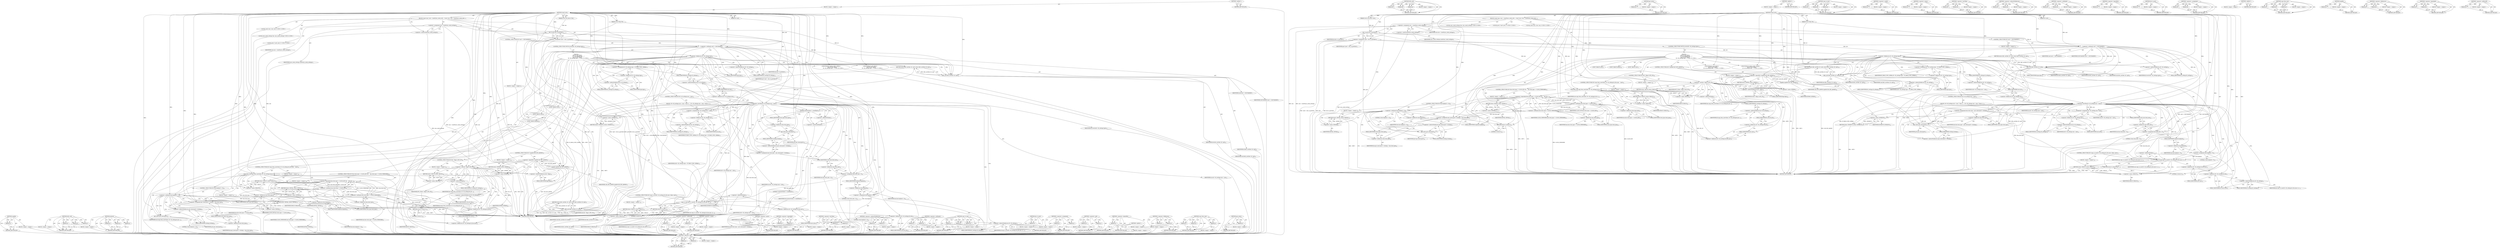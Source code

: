 digraph "get_status" {
vulnerable_275 [label=<(METHOD,&lt;operator&gt;.and)>];
vulnerable_276 [label=<(PARAM,p1)>];
vulnerable_277 [label=<(PARAM,p2)>];
vulnerable_278 [label=<(BLOCK,&lt;empty&gt;,&lt;empty&gt;)>];
vulnerable_279 [label=<(METHOD_RETURN,ANY)>];
vulnerable_228 [label=<(METHOD,hdlc_ioctl)>];
vulnerable_229 [label=<(PARAM,p1)>];
vulnerable_230 [label=<(PARAM,p2)>];
vulnerable_231 [label=<(PARAM,p3)>];
vulnerable_232 [label=<(BLOCK,&lt;empty&gt;,&lt;empty&gt;)>];
vulnerable_233 [label=<(METHOD_RETURN,ANY)>];
vulnerable_253 [label=<(METHOD,get_status)>];
vulnerable_254 [label=<(PARAM,p1)>];
vulnerable_255 [label=<(BLOCK,&lt;empty&gt;,&lt;empty&gt;)>];
vulnerable_256 [label=<(METHOD_RETURN,ANY)>];
vulnerable_6 [label=<(METHOD,&lt;global&gt;)<SUB>1</SUB>>];
vulnerable_7 [label=<(BLOCK,&lt;empty&gt;,&lt;empty&gt;)<SUB>1</SUB>>];
vulnerable_8 [label=<(METHOD,wanxl_ioctl)<SUB>1</SUB>>];
vulnerable_9 [label=<(PARAM,struct net_device *dev)<SUB>1</SUB>>];
vulnerable_10 [label=<(PARAM,struct ifreq *ifr)<SUB>1</SUB>>];
vulnerable_11 [label=<(PARAM,int cmd)<SUB>1</SUB>>];
vulnerable_12 [label=<(BLOCK,{
	const size_t size = sizeof(sync_serial_setti...,{
	const size_t size = sizeof(sync_serial_setti...)<SUB>2</SUB>>];
vulnerable_13 [label="<(LOCAL,const size_t size: size_t)<SUB>3</SUB>>"];
vulnerable_14 [label=<(&lt;operator&gt;.assignment,size = sizeof(sync_serial_settings))<SUB>3</SUB>>];
vulnerable_15 [label=<(IDENTIFIER,size,size = sizeof(sync_serial_settings))<SUB>3</SUB>>];
vulnerable_16 [label=<(&lt;operator&gt;.sizeOf,sizeof(sync_serial_settings))<SUB>3</SUB>>];
vulnerable_17 [label=<(IDENTIFIER,sync_serial_settings,sizeof(sync_serial_settings))<SUB>3</SUB>>];
vulnerable_18 [label="<(LOCAL,sync_serial_settings line: sync_serial_settings)<SUB>4</SUB>>"];
vulnerable_19 [label="<(LOCAL,port_t* port: port_t*)<SUB>5</SUB>>"];
vulnerable_20 [label=<(&lt;operator&gt;.assignment,*port = dev_to_port(dev))<SUB>5</SUB>>];
vulnerable_21 [label=<(IDENTIFIER,port,*port = dev_to_port(dev))<SUB>5</SUB>>];
vulnerable_22 [label=<(dev_to_port,dev_to_port(dev))<SUB>5</SUB>>];
vulnerable_23 [label=<(IDENTIFIER,dev,dev_to_port(dev))<SUB>5</SUB>>];
vulnerable_24 [label=<(CONTROL_STRUCTURE,IF,if (cmd != SIOCWANDEV))<SUB>7</SUB>>];
vulnerable_25 [label=<(&lt;operator&gt;.notEquals,cmd != SIOCWANDEV)<SUB>7</SUB>>];
vulnerable_26 [label=<(IDENTIFIER,cmd,cmd != SIOCWANDEV)<SUB>7</SUB>>];
vulnerable_27 [label=<(IDENTIFIER,SIOCWANDEV,cmd != SIOCWANDEV)<SUB>7</SUB>>];
vulnerable_28 [label=<(BLOCK,&lt;empty&gt;,&lt;empty&gt;)<SUB>8</SUB>>];
vulnerable_29 [label=<(RETURN,return hdlc_ioctl(dev, ifr, cmd);,return hdlc_ioctl(dev, ifr, cmd);)<SUB>8</SUB>>];
vulnerable_30 [label=<(hdlc_ioctl,hdlc_ioctl(dev, ifr, cmd))<SUB>8</SUB>>];
vulnerable_31 [label=<(IDENTIFIER,dev,hdlc_ioctl(dev, ifr, cmd))<SUB>8</SUB>>];
vulnerable_32 [label=<(IDENTIFIER,ifr,hdlc_ioctl(dev, ifr, cmd))<SUB>8</SUB>>];
vulnerable_33 [label=<(IDENTIFIER,cmd,hdlc_ioctl(dev, ifr, cmd))<SUB>8</SUB>>];
vulnerable_34 [label=<(CONTROL_STRUCTURE,SWITCH,switch(ifr-&gt;ifr_settings.type))<SUB>10</SUB>>];
vulnerable_35 [label=<(&lt;operator&gt;.fieldAccess,ifr-&gt;ifr_settings.type)<SUB>10</SUB>>];
vulnerable_36 [label=<(&lt;operator&gt;.indirectFieldAccess,ifr-&gt;ifr_settings)<SUB>10</SUB>>];
vulnerable_37 [label=<(IDENTIFIER,ifr,switch(ifr-&gt;ifr_settings.type))<SUB>10</SUB>>];
vulnerable_38 [label=<(FIELD_IDENTIFIER,ifr_settings,ifr_settings)<SUB>10</SUB>>];
vulnerable_39 [label=<(FIELD_IDENTIFIER,type,type)<SUB>10</SUB>>];
vulnerable_40 [label="<(BLOCK,{
	case IF_GET_IFACE:
		ifr-&gt;ifr_settings.type ...,{
	case IF_GET_IFACE:
		ifr-&gt;ifr_settings.type ...)<SUB>10</SUB>>"];
vulnerable_41 [label=<(JUMP_TARGET,case)<SUB>11</SUB>>];
vulnerable_42 [label="<(IDENTIFIER,IF_GET_IFACE,{
	case IF_GET_IFACE:
		ifr-&gt;ifr_settings.type ...)<SUB>11</SUB>>"];
vulnerable_43 [label=<(&lt;operator&gt;.assignment,ifr-&gt;ifr_settings.type = IF_IFACE_SYNC_SERIAL)<SUB>12</SUB>>];
vulnerable_44 [label=<(&lt;operator&gt;.fieldAccess,ifr-&gt;ifr_settings.type)<SUB>12</SUB>>];
vulnerable_45 [label=<(&lt;operator&gt;.indirectFieldAccess,ifr-&gt;ifr_settings)<SUB>12</SUB>>];
vulnerable_46 [label=<(IDENTIFIER,ifr,ifr-&gt;ifr_settings.type = IF_IFACE_SYNC_SERIAL)<SUB>12</SUB>>];
vulnerable_47 [label=<(FIELD_IDENTIFIER,ifr_settings,ifr_settings)<SUB>12</SUB>>];
vulnerable_48 [label=<(FIELD_IDENTIFIER,type,type)<SUB>12</SUB>>];
vulnerable_49 [label=<(IDENTIFIER,IF_IFACE_SYNC_SERIAL,ifr-&gt;ifr_settings.type = IF_IFACE_SYNC_SERIAL)<SUB>12</SUB>>];
vulnerable_50 [label=<(CONTROL_STRUCTURE,IF,if (ifr-&gt;ifr_settings.size &lt; size))<SUB>13</SUB>>];
vulnerable_51 [label=<(&lt;operator&gt;.lessThan,ifr-&gt;ifr_settings.size &lt; size)<SUB>13</SUB>>];
vulnerable_52 [label=<(&lt;operator&gt;.fieldAccess,ifr-&gt;ifr_settings.size)<SUB>13</SUB>>];
vulnerable_53 [label=<(&lt;operator&gt;.indirectFieldAccess,ifr-&gt;ifr_settings)<SUB>13</SUB>>];
vulnerable_54 [label=<(IDENTIFIER,ifr,ifr-&gt;ifr_settings.size &lt; size)<SUB>13</SUB>>];
vulnerable_55 [label=<(FIELD_IDENTIFIER,ifr_settings,ifr_settings)<SUB>13</SUB>>];
vulnerable_56 [label=<(FIELD_IDENTIFIER,size,size)<SUB>13</SUB>>];
vulnerable_57 [label=<(IDENTIFIER,size,ifr-&gt;ifr_settings.size &lt; size)<SUB>13</SUB>>];
vulnerable_58 [label=<(BLOCK,{
 			ifr-&gt;ifr_settings.size = size; /* data si...,{
 			ifr-&gt;ifr_settings.size = size; /* data si...)<SUB>13</SUB>>];
vulnerable_59 [label=<(&lt;operator&gt;.assignment,ifr-&gt;ifr_settings.size = size)<SUB>14</SUB>>];
vulnerable_60 [label=<(&lt;operator&gt;.fieldAccess,ifr-&gt;ifr_settings.size)<SUB>14</SUB>>];
vulnerable_61 [label=<(&lt;operator&gt;.indirectFieldAccess,ifr-&gt;ifr_settings)<SUB>14</SUB>>];
vulnerable_62 [label=<(IDENTIFIER,ifr,ifr-&gt;ifr_settings.size = size)<SUB>14</SUB>>];
vulnerable_63 [label=<(FIELD_IDENTIFIER,ifr_settings,ifr_settings)<SUB>14</SUB>>];
vulnerable_64 [label=<(FIELD_IDENTIFIER,size,size)<SUB>14</SUB>>];
vulnerable_65 [label=<(IDENTIFIER,size,ifr-&gt;ifr_settings.size = size)<SUB>14</SUB>>];
vulnerable_66 [label=<(RETURN,return -ENOBUFS;,return -ENOBUFS;)<SUB>15</SUB>>];
vulnerable_67 [label=<(&lt;operator&gt;.minus,-ENOBUFS)<SUB>15</SUB>>];
vulnerable_68 [label=<(IDENTIFIER,ENOBUFS,-ENOBUFS)<SUB>15</SUB>>];
vulnerable_69 [label=<(&lt;operator&gt;.assignment,line.clock_type = get_status(port)-&gt;clocking)<SUB>17</SUB>>];
vulnerable_70 [label=<(&lt;operator&gt;.fieldAccess,line.clock_type)<SUB>17</SUB>>];
vulnerable_71 [label=<(IDENTIFIER,line,line.clock_type = get_status(port)-&gt;clocking)<SUB>17</SUB>>];
vulnerable_72 [label=<(FIELD_IDENTIFIER,clock_type,clock_type)<SUB>17</SUB>>];
vulnerable_73 [label=<(&lt;operator&gt;.indirectFieldAccess,get_status(port)-&gt;clocking)<SUB>17</SUB>>];
vulnerable_74 [label=<(get_status,get_status(port))<SUB>17</SUB>>];
vulnerable_75 [label=<(IDENTIFIER,port,get_status(port))<SUB>17</SUB>>];
vulnerable_76 [label=<(FIELD_IDENTIFIER,clocking,clocking)<SUB>17</SUB>>];
vulnerable_77 [label=<(&lt;operator&gt;.assignment,line.clock_rate = 0)<SUB>18</SUB>>];
vulnerable_78 [label=<(&lt;operator&gt;.fieldAccess,line.clock_rate)<SUB>18</SUB>>];
vulnerable_79 [label=<(IDENTIFIER,line,line.clock_rate = 0)<SUB>18</SUB>>];
vulnerable_80 [label=<(FIELD_IDENTIFIER,clock_rate,clock_rate)<SUB>18</SUB>>];
vulnerable_81 [label=<(LITERAL,0,line.clock_rate = 0)<SUB>18</SUB>>];
vulnerable_82 [label=<(&lt;operator&gt;.assignment,line.loopback = 0)<SUB>19</SUB>>];
vulnerable_83 [label=<(&lt;operator&gt;.fieldAccess,line.loopback)<SUB>19</SUB>>];
vulnerable_84 [label=<(IDENTIFIER,line,line.loopback = 0)<SUB>19</SUB>>];
vulnerable_85 [label=<(FIELD_IDENTIFIER,loopback,loopback)<SUB>19</SUB>>];
vulnerable_86 [label=<(LITERAL,0,line.loopback = 0)<SUB>19</SUB>>];
vulnerable_87 [label=<(CONTROL_STRUCTURE,IF,if (copy_to_user(ifr-&gt;ifr_settings.ifs_ifsu.sync, &amp;line, size)))<SUB>21</SUB>>];
vulnerable_88 [label=<(copy_to_user,copy_to_user(ifr-&gt;ifr_settings.ifs_ifsu.sync, &amp;...)<SUB>21</SUB>>];
vulnerable_89 [label=<(&lt;operator&gt;.fieldAccess,ifr-&gt;ifr_settings.ifs_ifsu.sync)<SUB>21</SUB>>];
vulnerable_90 [label=<(&lt;operator&gt;.fieldAccess,ifr-&gt;ifr_settings.ifs_ifsu)<SUB>21</SUB>>];
vulnerable_91 [label=<(&lt;operator&gt;.indirectFieldAccess,ifr-&gt;ifr_settings)<SUB>21</SUB>>];
vulnerable_92 [label=<(IDENTIFIER,ifr,copy_to_user(ifr-&gt;ifr_settings.ifs_ifsu.sync, &amp;...)<SUB>21</SUB>>];
vulnerable_93 [label=<(FIELD_IDENTIFIER,ifr_settings,ifr_settings)<SUB>21</SUB>>];
vulnerable_94 [label=<(FIELD_IDENTIFIER,ifs_ifsu,ifs_ifsu)<SUB>21</SUB>>];
vulnerable_95 [label=<(FIELD_IDENTIFIER,sync,sync)<SUB>21</SUB>>];
vulnerable_96 [label=<(&lt;operator&gt;.addressOf,&amp;line)<SUB>21</SUB>>];
vulnerable_97 [label=<(IDENTIFIER,line,copy_to_user(ifr-&gt;ifr_settings.ifs_ifsu.sync, &amp;...)<SUB>21</SUB>>];
vulnerable_98 [label=<(IDENTIFIER,size,copy_to_user(ifr-&gt;ifr_settings.ifs_ifsu.sync, &amp;...)<SUB>21</SUB>>];
vulnerable_99 [label=<(BLOCK,&lt;empty&gt;,&lt;empty&gt;)<SUB>22</SUB>>];
vulnerable_100 [label=<(RETURN,return -EFAULT;,return -EFAULT;)<SUB>22</SUB>>];
vulnerable_101 [label=<(&lt;operator&gt;.minus,-EFAULT)<SUB>22</SUB>>];
vulnerable_102 [label=<(IDENTIFIER,EFAULT,-EFAULT)<SUB>22</SUB>>];
vulnerable_103 [label=<(RETURN,return 0;,return 0;)<SUB>23</SUB>>];
vulnerable_104 [label=<(LITERAL,0,return 0;)<SUB>23</SUB>>];
vulnerable_105 [label=<(JUMP_TARGET,case)<SUB>25</SUB>>];
vulnerable_106 [label="<(IDENTIFIER,IF_IFACE_SYNC_SERIAL,{
	case IF_GET_IFACE:
		ifr-&gt;ifr_settings.type ...)<SUB>25</SUB>>"];
vulnerable_107 [label=<(CONTROL_STRUCTURE,IF,if (!capable(CAP_NET_ADMIN)))<SUB>26</SUB>>];
vulnerable_108 [label=<(&lt;operator&gt;.logicalNot,!capable(CAP_NET_ADMIN))<SUB>26</SUB>>];
vulnerable_109 [label=<(capable,capable(CAP_NET_ADMIN))<SUB>26</SUB>>];
vulnerable_110 [label=<(IDENTIFIER,CAP_NET_ADMIN,capable(CAP_NET_ADMIN))<SUB>26</SUB>>];
vulnerable_111 [label=<(BLOCK,&lt;empty&gt;,&lt;empty&gt;)<SUB>27</SUB>>];
vulnerable_112 [label=<(RETURN,return -EPERM;,return -EPERM;)<SUB>27</SUB>>];
vulnerable_113 [label=<(&lt;operator&gt;.minus,-EPERM)<SUB>27</SUB>>];
vulnerable_114 [label=<(IDENTIFIER,EPERM,-EPERM)<SUB>27</SUB>>];
vulnerable_115 [label=<(CONTROL_STRUCTURE,IF,if (dev-&gt;flags &amp; IFF_UP))<SUB>28</SUB>>];
vulnerable_116 [label=<(&lt;operator&gt;.and,dev-&gt;flags &amp; IFF_UP)<SUB>28</SUB>>];
vulnerable_117 [label=<(&lt;operator&gt;.indirectFieldAccess,dev-&gt;flags)<SUB>28</SUB>>];
vulnerable_118 [label=<(IDENTIFIER,dev,dev-&gt;flags &amp; IFF_UP)<SUB>28</SUB>>];
vulnerable_119 [label=<(FIELD_IDENTIFIER,flags,flags)<SUB>28</SUB>>];
vulnerable_120 [label=<(IDENTIFIER,IFF_UP,dev-&gt;flags &amp; IFF_UP)<SUB>28</SUB>>];
vulnerable_121 [label=<(BLOCK,&lt;empty&gt;,&lt;empty&gt;)<SUB>29</SUB>>];
vulnerable_122 [label=<(RETURN,return -EBUSY;,return -EBUSY;)<SUB>29</SUB>>];
vulnerable_123 [label=<(&lt;operator&gt;.minus,-EBUSY)<SUB>29</SUB>>];
vulnerable_124 [label=<(IDENTIFIER,EBUSY,-EBUSY)<SUB>29</SUB>>];
vulnerable_125 [label=<(CONTROL_STRUCTURE,IF,if (copy_from_user(&amp;line, ifr-&gt;ifr_settings.ifs_ifsu.sync,
				   size)))<SUB>31</SUB>>];
vulnerable_126 [label=<(copy_from_user,copy_from_user(&amp;line, ifr-&gt;ifr_settings.ifs_ifs...)<SUB>31</SUB>>];
vulnerable_127 [label=<(&lt;operator&gt;.addressOf,&amp;line)<SUB>31</SUB>>];
vulnerable_128 [label=<(IDENTIFIER,line,copy_from_user(&amp;line, ifr-&gt;ifr_settings.ifs_ifs...)<SUB>31</SUB>>];
vulnerable_129 [label=<(&lt;operator&gt;.fieldAccess,ifr-&gt;ifr_settings.ifs_ifsu.sync)<SUB>31</SUB>>];
vulnerable_130 [label=<(&lt;operator&gt;.fieldAccess,ifr-&gt;ifr_settings.ifs_ifsu)<SUB>31</SUB>>];
vulnerable_131 [label=<(&lt;operator&gt;.indirectFieldAccess,ifr-&gt;ifr_settings)<SUB>31</SUB>>];
vulnerable_132 [label=<(IDENTIFIER,ifr,copy_from_user(&amp;line, ifr-&gt;ifr_settings.ifs_ifs...)<SUB>31</SUB>>];
vulnerable_133 [label=<(FIELD_IDENTIFIER,ifr_settings,ifr_settings)<SUB>31</SUB>>];
vulnerable_134 [label=<(FIELD_IDENTIFIER,ifs_ifsu,ifs_ifsu)<SUB>31</SUB>>];
vulnerable_135 [label=<(FIELD_IDENTIFIER,sync,sync)<SUB>31</SUB>>];
vulnerable_136 [label=<(IDENTIFIER,size,copy_from_user(&amp;line, ifr-&gt;ifr_settings.ifs_ifs...)<SUB>32</SUB>>];
vulnerable_137 [label=<(BLOCK,&lt;empty&gt;,&lt;empty&gt;)<SUB>33</SUB>>];
vulnerable_138 [label=<(RETURN,return -EFAULT;,return -EFAULT;)<SUB>33</SUB>>];
vulnerable_139 [label=<(&lt;operator&gt;.minus,-EFAULT)<SUB>33</SUB>>];
vulnerable_140 [label=<(IDENTIFIER,EFAULT,-EFAULT)<SUB>33</SUB>>];
vulnerable_141 [label=<(CONTROL_STRUCTURE,IF,if (line.clock_type != CLOCK_EXT &amp;&amp;
		    line.clock_type != CLOCK_TXFROMRX))<SUB>35</SUB>>];
vulnerable_142 [label=<(&lt;operator&gt;.logicalAnd,line.clock_type != CLOCK_EXT &amp;&amp;
		    line.cloc...)<SUB>35</SUB>>];
vulnerable_143 [label=<(&lt;operator&gt;.notEquals,line.clock_type != CLOCK_EXT)<SUB>35</SUB>>];
vulnerable_144 [label=<(&lt;operator&gt;.fieldAccess,line.clock_type)<SUB>35</SUB>>];
vulnerable_145 [label=<(IDENTIFIER,line,line.clock_type != CLOCK_EXT)<SUB>35</SUB>>];
vulnerable_146 [label=<(FIELD_IDENTIFIER,clock_type,clock_type)<SUB>35</SUB>>];
vulnerable_147 [label=<(IDENTIFIER,CLOCK_EXT,line.clock_type != CLOCK_EXT)<SUB>35</SUB>>];
vulnerable_148 [label=<(&lt;operator&gt;.notEquals,line.clock_type != CLOCK_TXFROMRX)<SUB>36</SUB>>];
vulnerable_149 [label=<(&lt;operator&gt;.fieldAccess,line.clock_type)<SUB>36</SUB>>];
vulnerable_150 [label=<(IDENTIFIER,line,line.clock_type != CLOCK_TXFROMRX)<SUB>36</SUB>>];
vulnerable_151 [label=<(FIELD_IDENTIFIER,clock_type,clock_type)<SUB>36</SUB>>];
vulnerable_152 [label=<(IDENTIFIER,CLOCK_TXFROMRX,line.clock_type != CLOCK_TXFROMRX)<SUB>36</SUB>>];
vulnerable_153 [label=<(BLOCK,&lt;empty&gt;,&lt;empty&gt;)<SUB>37</SUB>>];
vulnerable_154 [label=<(RETURN,return -EINVAL;,return -EINVAL;)<SUB>37</SUB>>];
vulnerable_155 [label=<(&lt;operator&gt;.minus,-EINVAL)<SUB>37</SUB>>];
vulnerable_156 [label=<(IDENTIFIER,EINVAL,-EINVAL)<SUB>37</SUB>>];
vulnerable_157 [label=<(CONTROL_STRUCTURE,IF,if (line.loopback != 0))<SUB>39</SUB>>];
vulnerable_158 [label=<(&lt;operator&gt;.notEquals,line.loopback != 0)<SUB>39</SUB>>];
vulnerable_159 [label=<(&lt;operator&gt;.fieldAccess,line.loopback)<SUB>39</SUB>>];
vulnerable_160 [label=<(IDENTIFIER,line,line.loopback != 0)<SUB>39</SUB>>];
vulnerable_161 [label=<(FIELD_IDENTIFIER,loopback,loopback)<SUB>39</SUB>>];
vulnerable_162 [label=<(LITERAL,0,line.loopback != 0)<SUB>39</SUB>>];
vulnerable_163 [label=<(BLOCK,&lt;empty&gt;,&lt;empty&gt;)<SUB>40</SUB>>];
vulnerable_164 [label=<(RETURN,return -EINVAL;,return -EINVAL;)<SUB>40</SUB>>];
vulnerable_165 [label=<(&lt;operator&gt;.minus,-EINVAL)<SUB>40</SUB>>];
vulnerable_166 [label=<(IDENTIFIER,EINVAL,-EINVAL)<SUB>40</SUB>>];
vulnerable_167 [label=<(&lt;operator&gt;.assignment,get_status(port)-&gt;clocking = line.clock_type)<SUB>42</SUB>>];
vulnerable_168 [label=<(&lt;operator&gt;.indirectFieldAccess,get_status(port)-&gt;clocking)<SUB>42</SUB>>];
vulnerable_169 [label=<(get_status,get_status(port))<SUB>42</SUB>>];
vulnerable_170 [label=<(IDENTIFIER,port,get_status(port))<SUB>42</SUB>>];
vulnerable_171 [label=<(FIELD_IDENTIFIER,clocking,clocking)<SUB>42</SUB>>];
vulnerable_172 [label=<(&lt;operator&gt;.fieldAccess,line.clock_type)<SUB>42</SUB>>];
vulnerable_173 [label=<(IDENTIFIER,line,get_status(port)-&gt;clocking = line.clock_type)<SUB>42</SUB>>];
vulnerable_174 [label=<(FIELD_IDENTIFIER,clock_type,clock_type)<SUB>42</SUB>>];
vulnerable_175 [label=<(RETURN,return 0;,return 0;)<SUB>43</SUB>>];
vulnerable_176 [label=<(LITERAL,0,return 0;)<SUB>43</SUB>>];
vulnerable_177 [label=<(JUMP_TARGET,default)<SUB>45</SUB>>];
vulnerable_178 [label=<(RETURN,return hdlc_ioctl(dev, ifr, cmd);,return hdlc_ioctl(dev, ifr, cmd);)<SUB>46</SUB>>];
vulnerable_179 [label=<(hdlc_ioctl,hdlc_ioctl(dev, ifr, cmd))<SUB>46</SUB>>];
vulnerable_180 [label=<(IDENTIFIER,dev,hdlc_ioctl(dev, ifr, cmd))<SUB>46</SUB>>];
vulnerable_181 [label=<(IDENTIFIER,ifr,hdlc_ioctl(dev, ifr, cmd))<SUB>46</SUB>>];
vulnerable_182 [label=<(IDENTIFIER,cmd,hdlc_ioctl(dev, ifr, cmd))<SUB>46</SUB>>];
vulnerable_183 [label=<(METHOD_RETURN,int)<SUB>1</SUB>>];
vulnerable_185 [label=<(METHOD_RETURN,ANY)<SUB>1</SUB>>];
vulnerable_257 [label=<(METHOD,copy_to_user)>];
vulnerable_258 [label=<(PARAM,p1)>];
vulnerable_259 [label=<(PARAM,p2)>];
vulnerable_260 [label=<(PARAM,p3)>];
vulnerable_261 [label=<(BLOCK,&lt;empty&gt;,&lt;empty&gt;)>];
vulnerable_262 [label=<(METHOD_RETURN,ANY)>];
vulnerable_215 [label=<(METHOD,&lt;operator&gt;.sizeOf)>];
vulnerable_216 [label=<(PARAM,p1)>];
vulnerable_217 [label=<(BLOCK,&lt;empty&gt;,&lt;empty&gt;)>];
vulnerable_218 [label=<(METHOD_RETURN,ANY)>];
vulnerable_249 [label=<(METHOD,&lt;operator&gt;.minus)>];
vulnerable_250 [label=<(PARAM,p1)>];
vulnerable_251 [label=<(BLOCK,&lt;empty&gt;,&lt;empty&gt;)>];
vulnerable_252 [label=<(METHOD_RETURN,ANY)>];
vulnerable_244 [label=<(METHOD,&lt;operator&gt;.lessThan)>];
vulnerable_245 [label=<(PARAM,p1)>];
vulnerable_246 [label=<(PARAM,p2)>];
vulnerable_247 [label=<(BLOCK,&lt;empty&gt;,&lt;empty&gt;)>];
vulnerable_248 [label=<(METHOD_RETURN,ANY)>];
vulnerable_239 [label=<(METHOD,&lt;operator&gt;.indirectFieldAccess)>];
vulnerable_240 [label=<(PARAM,p1)>];
vulnerable_241 [label=<(PARAM,p2)>];
vulnerable_242 [label=<(BLOCK,&lt;empty&gt;,&lt;empty&gt;)>];
vulnerable_243 [label=<(METHOD_RETURN,ANY)>];
vulnerable_223 [label=<(METHOD,&lt;operator&gt;.notEquals)>];
vulnerable_224 [label=<(PARAM,p1)>];
vulnerable_225 [label=<(PARAM,p2)>];
vulnerable_226 [label=<(BLOCK,&lt;empty&gt;,&lt;empty&gt;)>];
vulnerable_227 [label=<(METHOD_RETURN,ANY)>];
vulnerable_267 [label=<(METHOD,&lt;operator&gt;.logicalNot)>];
vulnerable_268 [label=<(PARAM,p1)>];
vulnerable_269 [label=<(BLOCK,&lt;empty&gt;,&lt;empty&gt;)>];
vulnerable_270 [label=<(METHOD_RETURN,ANY)>];
vulnerable_219 [label=<(METHOD,dev_to_port)>];
vulnerable_220 [label=<(PARAM,p1)>];
vulnerable_221 [label=<(BLOCK,&lt;empty&gt;,&lt;empty&gt;)>];
vulnerable_222 [label=<(METHOD_RETURN,ANY)>];
vulnerable_210 [label=<(METHOD,&lt;operator&gt;.assignment)>];
vulnerable_211 [label=<(PARAM,p1)>];
vulnerable_212 [label=<(PARAM,p2)>];
vulnerable_213 [label=<(BLOCK,&lt;empty&gt;,&lt;empty&gt;)>];
vulnerable_214 [label=<(METHOD_RETURN,ANY)>];
vulnerable_204 [label=<(METHOD,&lt;global&gt;)<SUB>1</SUB>>];
vulnerable_205 [label=<(BLOCK,&lt;empty&gt;,&lt;empty&gt;)>];
vulnerable_206 [label=<(METHOD_RETURN,ANY)>];
vulnerable_280 [label=<(METHOD,copy_from_user)>];
vulnerable_281 [label=<(PARAM,p1)>];
vulnerable_282 [label=<(PARAM,p2)>];
vulnerable_283 [label=<(PARAM,p3)>];
vulnerable_284 [label=<(BLOCK,&lt;empty&gt;,&lt;empty&gt;)>];
vulnerable_285 [label=<(METHOD_RETURN,ANY)>];
vulnerable_271 [label=<(METHOD,capable)>];
vulnerable_272 [label=<(PARAM,p1)>];
vulnerable_273 [label=<(BLOCK,&lt;empty&gt;,&lt;empty&gt;)>];
vulnerable_274 [label=<(METHOD_RETURN,ANY)>];
vulnerable_234 [label=<(METHOD,&lt;operator&gt;.fieldAccess)>];
vulnerable_235 [label=<(PARAM,p1)>];
vulnerable_236 [label=<(PARAM,p2)>];
vulnerable_237 [label=<(BLOCK,&lt;empty&gt;,&lt;empty&gt;)>];
vulnerable_238 [label=<(METHOD_RETURN,ANY)>];
vulnerable_286 [label=<(METHOD,&lt;operator&gt;.logicalAnd)>];
vulnerable_287 [label=<(PARAM,p1)>];
vulnerable_288 [label=<(PARAM,p2)>];
vulnerable_289 [label=<(BLOCK,&lt;empty&gt;,&lt;empty&gt;)>];
vulnerable_290 [label=<(METHOD_RETURN,ANY)>];
vulnerable_263 [label=<(METHOD,&lt;operator&gt;.addressOf)>];
vulnerable_264 [label=<(PARAM,p1)>];
vulnerable_265 [label=<(BLOCK,&lt;empty&gt;,&lt;empty&gt;)>];
vulnerable_266 [label=<(METHOD_RETURN,ANY)>];
fixed_283 [label=<(METHOD,capable)>];
fixed_284 [label=<(PARAM,p1)>];
fixed_285 [label=<(BLOCK,&lt;empty&gt;,&lt;empty&gt;)>];
fixed_286 [label=<(METHOD_RETURN,ANY)>];
fixed_234 [label=<(METHOD,hdlc_ioctl)>];
fixed_235 [label=<(PARAM,p1)>];
fixed_236 [label=<(PARAM,p2)>];
fixed_237 [label=<(PARAM,p3)>];
fixed_238 [label=<(BLOCK,&lt;empty&gt;,&lt;empty&gt;)>];
fixed_239 [label=<(METHOD_RETURN,ANY)>];
fixed_259 [label=<(METHOD,memset)>];
fixed_260 [label=<(PARAM,p1)>];
fixed_261 [label=<(PARAM,p2)>];
fixed_262 [label=<(PARAM,p3)>];
fixed_263 [label=<(BLOCK,&lt;empty&gt;,&lt;empty&gt;)>];
fixed_264 [label=<(METHOD_RETURN,ANY)>];
fixed_6 [label=<(METHOD,&lt;global&gt;)<SUB>1</SUB>>];
fixed_7 [label=<(BLOCK,&lt;empty&gt;,&lt;empty&gt;)<SUB>1</SUB>>];
fixed_8 [label=<(METHOD,wanxl_ioctl)<SUB>1</SUB>>];
fixed_9 [label=<(PARAM,struct net_device *dev)<SUB>1</SUB>>];
fixed_10 [label=<(PARAM,struct ifreq *ifr)<SUB>1</SUB>>];
fixed_11 [label=<(PARAM,int cmd)<SUB>1</SUB>>];
fixed_12 [label=<(BLOCK,{
	const size_t size = sizeof(sync_serial_setti...,{
	const size_t size = sizeof(sync_serial_setti...)<SUB>2</SUB>>];
fixed_13 [label="<(LOCAL,const size_t size: size_t)<SUB>3</SUB>>"];
fixed_14 [label=<(&lt;operator&gt;.assignment,size = sizeof(sync_serial_settings))<SUB>3</SUB>>];
fixed_15 [label=<(IDENTIFIER,size,size = sizeof(sync_serial_settings))<SUB>3</SUB>>];
fixed_16 [label=<(&lt;operator&gt;.sizeOf,sizeof(sync_serial_settings))<SUB>3</SUB>>];
fixed_17 [label=<(IDENTIFIER,sync_serial_settings,sizeof(sync_serial_settings))<SUB>3</SUB>>];
fixed_18 [label="<(LOCAL,sync_serial_settings line: sync_serial_settings)<SUB>4</SUB>>"];
fixed_19 [label="<(LOCAL,port_t* port: port_t*)<SUB>5</SUB>>"];
fixed_20 [label=<(&lt;operator&gt;.assignment,*port = dev_to_port(dev))<SUB>5</SUB>>];
fixed_21 [label=<(IDENTIFIER,port,*port = dev_to_port(dev))<SUB>5</SUB>>];
fixed_22 [label=<(dev_to_port,dev_to_port(dev))<SUB>5</SUB>>];
fixed_23 [label=<(IDENTIFIER,dev,dev_to_port(dev))<SUB>5</SUB>>];
fixed_24 [label=<(CONTROL_STRUCTURE,IF,if (cmd != SIOCWANDEV))<SUB>7</SUB>>];
fixed_25 [label=<(&lt;operator&gt;.notEquals,cmd != SIOCWANDEV)<SUB>7</SUB>>];
fixed_26 [label=<(IDENTIFIER,cmd,cmd != SIOCWANDEV)<SUB>7</SUB>>];
fixed_27 [label=<(IDENTIFIER,SIOCWANDEV,cmd != SIOCWANDEV)<SUB>7</SUB>>];
fixed_28 [label=<(BLOCK,&lt;empty&gt;,&lt;empty&gt;)<SUB>8</SUB>>];
fixed_29 [label=<(RETURN,return hdlc_ioctl(dev, ifr, cmd);,return hdlc_ioctl(dev, ifr, cmd);)<SUB>8</SUB>>];
fixed_30 [label=<(hdlc_ioctl,hdlc_ioctl(dev, ifr, cmd))<SUB>8</SUB>>];
fixed_31 [label=<(IDENTIFIER,dev,hdlc_ioctl(dev, ifr, cmd))<SUB>8</SUB>>];
fixed_32 [label=<(IDENTIFIER,ifr,hdlc_ioctl(dev, ifr, cmd))<SUB>8</SUB>>];
fixed_33 [label=<(IDENTIFIER,cmd,hdlc_ioctl(dev, ifr, cmd))<SUB>8</SUB>>];
fixed_34 [label=<(CONTROL_STRUCTURE,SWITCH,switch(ifr-&gt;ifr_settings.type))<SUB>10</SUB>>];
fixed_35 [label=<(&lt;operator&gt;.fieldAccess,ifr-&gt;ifr_settings.type)<SUB>10</SUB>>];
fixed_36 [label=<(&lt;operator&gt;.indirectFieldAccess,ifr-&gt;ifr_settings)<SUB>10</SUB>>];
fixed_37 [label=<(IDENTIFIER,ifr,switch(ifr-&gt;ifr_settings.type))<SUB>10</SUB>>];
fixed_38 [label=<(FIELD_IDENTIFIER,ifr_settings,ifr_settings)<SUB>10</SUB>>];
fixed_39 [label=<(FIELD_IDENTIFIER,type,type)<SUB>10</SUB>>];
fixed_40 [label="<(BLOCK,{
	case IF_GET_IFACE:
		ifr-&gt;ifr_settings.type ...,{
	case IF_GET_IFACE:
		ifr-&gt;ifr_settings.type ...)<SUB>10</SUB>>"];
fixed_41 [label=<(JUMP_TARGET,case)<SUB>11</SUB>>];
fixed_42 [label="<(IDENTIFIER,IF_GET_IFACE,{
	case IF_GET_IFACE:
		ifr-&gt;ifr_settings.type ...)<SUB>11</SUB>>"];
fixed_43 [label=<(&lt;operator&gt;.assignment,ifr-&gt;ifr_settings.type = IF_IFACE_SYNC_SERIAL)<SUB>12</SUB>>];
fixed_44 [label=<(&lt;operator&gt;.fieldAccess,ifr-&gt;ifr_settings.type)<SUB>12</SUB>>];
fixed_45 [label=<(&lt;operator&gt;.indirectFieldAccess,ifr-&gt;ifr_settings)<SUB>12</SUB>>];
fixed_46 [label=<(IDENTIFIER,ifr,ifr-&gt;ifr_settings.type = IF_IFACE_SYNC_SERIAL)<SUB>12</SUB>>];
fixed_47 [label=<(FIELD_IDENTIFIER,ifr_settings,ifr_settings)<SUB>12</SUB>>];
fixed_48 [label=<(FIELD_IDENTIFIER,type,type)<SUB>12</SUB>>];
fixed_49 [label=<(IDENTIFIER,IF_IFACE_SYNC_SERIAL,ifr-&gt;ifr_settings.type = IF_IFACE_SYNC_SERIAL)<SUB>12</SUB>>];
fixed_50 [label=<(CONTROL_STRUCTURE,IF,if (ifr-&gt;ifr_settings.size &lt; size))<SUB>13</SUB>>];
fixed_51 [label=<(&lt;operator&gt;.lessThan,ifr-&gt;ifr_settings.size &lt; size)<SUB>13</SUB>>];
fixed_52 [label=<(&lt;operator&gt;.fieldAccess,ifr-&gt;ifr_settings.size)<SUB>13</SUB>>];
fixed_53 [label=<(&lt;operator&gt;.indirectFieldAccess,ifr-&gt;ifr_settings)<SUB>13</SUB>>];
fixed_54 [label=<(IDENTIFIER,ifr,ifr-&gt;ifr_settings.size &lt; size)<SUB>13</SUB>>];
fixed_55 [label=<(FIELD_IDENTIFIER,ifr_settings,ifr_settings)<SUB>13</SUB>>];
fixed_56 [label=<(FIELD_IDENTIFIER,size,size)<SUB>13</SUB>>];
fixed_57 [label=<(IDENTIFIER,size,ifr-&gt;ifr_settings.size &lt; size)<SUB>13</SUB>>];
fixed_58 [label=<(BLOCK,{
 			ifr-&gt;ifr_settings.size = size; /* data si...,{
 			ifr-&gt;ifr_settings.size = size; /* data si...)<SUB>13</SUB>>];
fixed_59 [label=<(&lt;operator&gt;.assignment,ifr-&gt;ifr_settings.size = size)<SUB>14</SUB>>];
fixed_60 [label=<(&lt;operator&gt;.fieldAccess,ifr-&gt;ifr_settings.size)<SUB>14</SUB>>];
fixed_61 [label=<(&lt;operator&gt;.indirectFieldAccess,ifr-&gt;ifr_settings)<SUB>14</SUB>>];
fixed_62 [label=<(IDENTIFIER,ifr,ifr-&gt;ifr_settings.size = size)<SUB>14</SUB>>];
fixed_63 [label=<(FIELD_IDENTIFIER,ifr_settings,ifr_settings)<SUB>14</SUB>>];
fixed_64 [label=<(FIELD_IDENTIFIER,size,size)<SUB>14</SUB>>];
fixed_65 [label=<(IDENTIFIER,size,ifr-&gt;ifr_settings.size = size)<SUB>14</SUB>>];
fixed_66 [label=<(RETURN,return -ENOBUFS;,return -ENOBUFS;)<SUB>15</SUB>>];
fixed_67 [label=<(&lt;operator&gt;.minus,-ENOBUFS)<SUB>15</SUB>>];
fixed_68 [label=<(IDENTIFIER,ENOBUFS,-ENOBUFS)<SUB>15</SUB>>];
fixed_69 [label=<(memset,memset(&amp;line, 0, sizeof(line)))<SUB>17</SUB>>];
fixed_70 [label=<(&lt;operator&gt;.addressOf,&amp;line)<SUB>17</SUB>>];
fixed_71 [label=<(IDENTIFIER,line,memset(&amp;line, 0, sizeof(line)))<SUB>17</SUB>>];
fixed_72 [label=<(LITERAL,0,memset(&amp;line, 0, sizeof(line)))<SUB>17</SUB>>];
fixed_73 [label=<(&lt;operator&gt;.sizeOf,sizeof(line))<SUB>17</SUB>>];
fixed_74 [label=<(IDENTIFIER,line,sizeof(line))<SUB>17</SUB>>];
fixed_75 [label=<(&lt;operator&gt;.assignment,line.clock_type = get_status(port)-&gt;clocking)<SUB>18</SUB>>];
fixed_76 [label=<(&lt;operator&gt;.fieldAccess,line.clock_type)<SUB>18</SUB>>];
fixed_77 [label=<(IDENTIFIER,line,line.clock_type = get_status(port)-&gt;clocking)<SUB>18</SUB>>];
fixed_78 [label=<(FIELD_IDENTIFIER,clock_type,clock_type)<SUB>18</SUB>>];
fixed_79 [label=<(&lt;operator&gt;.indirectFieldAccess,get_status(port)-&gt;clocking)<SUB>18</SUB>>];
fixed_80 [label=<(get_status,get_status(port))<SUB>18</SUB>>];
fixed_81 [label=<(IDENTIFIER,port,get_status(port))<SUB>18</SUB>>];
fixed_82 [label=<(FIELD_IDENTIFIER,clocking,clocking)<SUB>18</SUB>>];
fixed_83 [label=<(&lt;operator&gt;.assignment,line.clock_rate = 0)<SUB>19</SUB>>];
fixed_84 [label=<(&lt;operator&gt;.fieldAccess,line.clock_rate)<SUB>19</SUB>>];
fixed_85 [label=<(IDENTIFIER,line,line.clock_rate = 0)<SUB>19</SUB>>];
fixed_86 [label=<(FIELD_IDENTIFIER,clock_rate,clock_rate)<SUB>19</SUB>>];
fixed_87 [label=<(LITERAL,0,line.clock_rate = 0)<SUB>19</SUB>>];
fixed_88 [label=<(&lt;operator&gt;.assignment,line.loopback = 0)<SUB>20</SUB>>];
fixed_89 [label=<(&lt;operator&gt;.fieldAccess,line.loopback)<SUB>20</SUB>>];
fixed_90 [label=<(IDENTIFIER,line,line.loopback = 0)<SUB>20</SUB>>];
fixed_91 [label=<(FIELD_IDENTIFIER,loopback,loopback)<SUB>20</SUB>>];
fixed_92 [label=<(LITERAL,0,line.loopback = 0)<SUB>20</SUB>>];
fixed_93 [label=<(CONTROL_STRUCTURE,IF,if (copy_to_user(ifr-&gt;ifr_settings.ifs_ifsu.sync, &amp;line, size)))<SUB>22</SUB>>];
fixed_94 [label=<(copy_to_user,copy_to_user(ifr-&gt;ifr_settings.ifs_ifsu.sync, &amp;...)<SUB>22</SUB>>];
fixed_95 [label=<(&lt;operator&gt;.fieldAccess,ifr-&gt;ifr_settings.ifs_ifsu.sync)<SUB>22</SUB>>];
fixed_96 [label=<(&lt;operator&gt;.fieldAccess,ifr-&gt;ifr_settings.ifs_ifsu)<SUB>22</SUB>>];
fixed_97 [label=<(&lt;operator&gt;.indirectFieldAccess,ifr-&gt;ifr_settings)<SUB>22</SUB>>];
fixed_98 [label=<(IDENTIFIER,ifr,copy_to_user(ifr-&gt;ifr_settings.ifs_ifsu.sync, &amp;...)<SUB>22</SUB>>];
fixed_99 [label=<(FIELD_IDENTIFIER,ifr_settings,ifr_settings)<SUB>22</SUB>>];
fixed_100 [label=<(FIELD_IDENTIFIER,ifs_ifsu,ifs_ifsu)<SUB>22</SUB>>];
fixed_101 [label=<(FIELD_IDENTIFIER,sync,sync)<SUB>22</SUB>>];
fixed_102 [label=<(&lt;operator&gt;.addressOf,&amp;line)<SUB>22</SUB>>];
fixed_103 [label=<(IDENTIFIER,line,copy_to_user(ifr-&gt;ifr_settings.ifs_ifsu.sync, &amp;...)<SUB>22</SUB>>];
fixed_104 [label=<(IDENTIFIER,size,copy_to_user(ifr-&gt;ifr_settings.ifs_ifsu.sync, &amp;...)<SUB>22</SUB>>];
fixed_105 [label=<(BLOCK,&lt;empty&gt;,&lt;empty&gt;)<SUB>23</SUB>>];
fixed_106 [label=<(RETURN,return -EFAULT;,return -EFAULT;)<SUB>23</SUB>>];
fixed_107 [label=<(&lt;operator&gt;.minus,-EFAULT)<SUB>23</SUB>>];
fixed_108 [label=<(IDENTIFIER,EFAULT,-EFAULT)<SUB>23</SUB>>];
fixed_109 [label=<(RETURN,return 0;,return 0;)<SUB>24</SUB>>];
fixed_110 [label=<(LITERAL,0,return 0;)<SUB>24</SUB>>];
fixed_111 [label=<(JUMP_TARGET,case)<SUB>26</SUB>>];
fixed_112 [label="<(IDENTIFIER,IF_IFACE_SYNC_SERIAL,{
	case IF_GET_IFACE:
		ifr-&gt;ifr_settings.type ...)<SUB>26</SUB>>"];
fixed_113 [label=<(CONTROL_STRUCTURE,IF,if (!capable(CAP_NET_ADMIN)))<SUB>27</SUB>>];
fixed_114 [label=<(&lt;operator&gt;.logicalNot,!capable(CAP_NET_ADMIN))<SUB>27</SUB>>];
fixed_115 [label=<(capable,capable(CAP_NET_ADMIN))<SUB>27</SUB>>];
fixed_116 [label=<(IDENTIFIER,CAP_NET_ADMIN,capable(CAP_NET_ADMIN))<SUB>27</SUB>>];
fixed_117 [label=<(BLOCK,&lt;empty&gt;,&lt;empty&gt;)<SUB>28</SUB>>];
fixed_118 [label=<(RETURN,return -EPERM;,return -EPERM;)<SUB>28</SUB>>];
fixed_119 [label=<(&lt;operator&gt;.minus,-EPERM)<SUB>28</SUB>>];
fixed_120 [label=<(IDENTIFIER,EPERM,-EPERM)<SUB>28</SUB>>];
fixed_121 [label=<(CONTROL_STRUCTURE,IF,if (dev-&gt;flags &amp; IFF_UP))<SUB>29</SUB>>];
fixed_122 [label=<(&lt;operator&gt;.and,dev-&gt;flags &amp; IFF_UP)<SUB>29</SUB>>];
fixed_123 [label=<(&lt;operator&gt;.indirectFieldAccess,dev-&gt;flags)<SUB>29</SUB>>];
fixed_124 [label=<(IDENTIFIER,dev,dev-&gt;flags &amp; IFF_UP)<SUB>29</SUB>>];
fixed_125 [label=<(FIELD_IDENTIFIER,flags,flags)<SUB>29</SUB>>];
fixed_126 [label=<(IDENTIFIER,IFF_UP,dev-&gt;flags &amp; IFF_UP)<SUB>29</SUB>>];
fixed_127 [label=<(BLOCK,&lt;empty&gt;,&lt;empty&gt;)<SUB>30</SUB>>];
fixed_128 [label=<(RETURN,return -EBUSY;,return -EBUSY;)<SUB>30</SUB>>];
fixed_129 [label=<(&lt;operator&gt;.minus,-EBUSY)<SUB>30</SUB>>];
fixed_130 [label=<(IDENTIFIER,EBUSY,-EBUSY)<SUB>30</SUB>>];
fixed_131 [label=<(CONTROL_STRUCTURE,IF,if (copy_from_user(&amp;line, ifr-&gt;ifr_settings.ifs_ifsu.sync,
				   size)))<SUB>32</SUB>>];
fixed_132 [label=<(copy_from_user,copy_from_user(&amp;line, ifr-&gt;ifr_settings.ifs_ifs...)<SUB>32</SUB>>];
fixed_133 [label=<(&lt;operator&gt;.addressOf,&amp;line)<SUB>32</SUB>>];
fixed_134 [label=<(IDENTIFIER,line,copy_from_user(&amp;line, ifr-&gt;ifr_settings.ifs_ifs...)<SUB>32</SUB>>];
fixed_135 [label=<(&lt;operator&gt;.fieldAccess,ifr-&gt;ifr_settings.ifs_ifsu.sync)<SUB>32</SUB>>];
fixed_136 [label=<(&lt;operator&gt;.fieldAccess,ifr-&gt;ifr_settings.ifs_ifsu)<SUB>32</SUB>>];
fixed_137 [label=<(&lt;operator&gt;.indirectFieldAccess,ifr-&gt;ifr_settings)<SUB>32</SUB>>];
fixed_138 [label=<(IDENTIFIER,ifr,copy_from_user(&amp;line, ifr-&gt;ifr_settings.ifs_ifs...)<SUB>32</SUB>>];
fixed_139 [label=<(FIELD_IDENTIFIER,ifr_settings,ifr_settings)<SUB>32</SUB>>];
fixed_140 [label=<(FIELD_IDENTIFIER,ifs_ifsu,ifs_ifsu)<SUB>32</SUB>>];
fixed_141 [label=<(FIELD_IDENTIFIER,sync,sync)<SUB>32</SUB>>];
fixed_142 [label=<(IDENTIFIER,size,copy_from_user(&amp;line, ifr-&gt;ifr_settings.ifs_ifs...)<SUB>33</SUB>>];
fixed_143 [label=<(BLOCK,&lt;empty&gt;,&lt;empty&gt;)<SUB>34</SUB>>];
fixed_144 [label=<(RETURN,return -EFAULT;,return -EFAULT;)<SUB>34</SUB>>];
fixed_145 [label=<(&lt;operator&gt;.minus,-EFAULT)<SUB>34</SUB>>];
fixed_146 [label=<(IDENTIFIER,EFAULT,-EFAULT)<SUB>34</SUB>>];
fixed_147 [label=<(CONTROL_STRUCTURE,IF,if (line.clock_type != CLOCK_EXT &amp;&amp;
		    line.clock_type != CLOCK_TXFROMRX))<SUB>36</SUB>>];
fixed_148 [label=<(&lt;operator&gt;.logicalAnd,line.clock_type != CLOCK_EXT &amp;&amp;
		    line.cloc...)<SUB>36</SUB>>];
fixed_149 [label=<(&lt;operator&gt;.notEquals,line.clock_type != CLOCK_EXT)<SUB>36</SUB>>];
fixed_150 [label=<(&lt;operator&gt;.fieldAccess,line.clock_type)<SUB>36</SUB>>];
fixed_151 [label=<(IDENTIFIER,line,line.clock_type != CLOCK_EXT)<SUB>36</SUB>>];
fixed_152 [label=<(FIELD_IDENTIFIER,clock_type,clock_type)<SUB>36</SUB>>];
fixed_153 [label=<(IDENTIFIER,CLOCK_EXT,line.clock_type != CLOCK_EXT)<SUB>36</SUB>>];
fixed_154 [label=<(&lt;operator&gt;.notEquals,line.clock_type != CLOCK_TXFROMRX)<SUB>37</SUB>>];
fixed_155 [label=<(&lt;operator&gt;.fieldAccess,line.clock_type)<SUB>37</SUB>>];
fixed_156 [label=<(IDENTIFIER,line,line.clock_type != CLOCK_TXFROMRX)<SUB>37</SUB>>];
fixed_157 [label=<(FIELD_IDENTIFIER,clock_type,clock_type)<SUB>37</SUB>>];
fixed_158 [label=<(IDENTIFIER,CLOCK_TXFROMRX,line.clock_type != CLOCK_TXFROMRX)<SUB>37</SUB>>];
fixed_159 [label=<(BLOCK,&lt;empty&gt;,&lt;empty&gt;)<SUB>38</SUB>>];
fixed_160 [label=<(RETURN,return -EINVAL;,return -EINVAL;)<SUB>38</SUB>>];
fixed_161 [label=<(&lt;operator&gt;.minus,-EINVAL)<SUB>38</SUB>>];
fixed_162 [label=<(IDENTIFIER,EINVAL,-EINVAL)<SUB>38</SUB>>];
fixed_163 [label=<(CONTROL_STRUCTURE,IF,if (line.loopback != 0))<SUB>40</SUB>>];
fixed_164 [label=<(&lt;operator&gt;.notEquals,line.loopback != 0)<SUB>40</SUB>>];
fixed_165 [label=<(&lt;operator&gt;.fieldAccess,line.loopback)<SUB>40</SUB>>];
fixed_166 [label=<(IDENTIFIER,line,line.loopback != 0)<SUB>40</SUB>>];
fixed_167 [label=<(FIELD_IDENTIFIER,loopback,loopback)<SUB>40</SUB>>];
fixed_168 [label=<(LITERAL,0,line.loopback != 0)<SUB>40</SUB>>];
fixed_169 [label=<(BLOCK,&lt;empty&gt;,&lt;empty&gt;)<SUB>41</SUB>>];
fixed_170 [label=<(RETURN,return -EINVAL;,return -EINVAL;)<SUB>41</SUB>>];
fixed_171 [label=<(&lt;operator&gt;.minus,-EINVAL)<SUB>41</SUB>>];
fixed_172 [label=<(IDENTIFIER,EINVAL,-EINVAL)<SUB>41</SUB>>];
fixed_173 [label=<(&lt;operator&gt;.assignment,get_status(port)-&gt;clocking = line.clock_type)<SUB>43</SUB>>];
fixed_174 [label=<(&lt;operator&gt;.indirectFieldAccess,get_status(port)-&gt;clocking)<SUB>43</SUB>>];
fixed_175 [label=<(get_status,get_status(port))<SUB>43</SUB>>];
fixed_176 [label=<(IDENTIFIER,port,get_status(port))<SUB>43</SUB>>];
fixed_177 [label=<(FIELD_IDENTIFIER,clocking,clocking)<SUB>43</SUB>>];
fixed_178 [label=<(&lt;operator&gt;.fieldAccess,line.clock_type)<SUB>43</SUB>>];
fixed_179 [label=<(IDENTIFIER,line,get_status(port)-&gt;clocking = line.clock_type)<SUB>43</SUB>>];
fixed_180 [label=<(FIELD_IDENTIFIER,clock_type,clock_type)<SUB>43</SUB>>];
fixed_181 [label=<(RETURN,return 0;,return 0;)<SUB>44</SUB>>];
fixed_182 [label=<(LITERAL,0,return 0;)<SUB>44</SUB>>];
fixed_183 [label=<(JUMP_TARGET,default)<SUB>46</SUB>>];
fixed_184 [label=<(RETURN,return hdlc_ioctl(dev, ifr, cmd);,return hdlc_ioctl(dev, ifr, cmd);)<SUB>47</SUB>>];
fixed_185 [label=<(hdlc_ioctl,hdlc_ioctl(dev, ifr, cmd))<SUB>47</SUB>>];
fixed_186 [label=<(IDENTIFIER,dev,hdlc_ioctl(dev, ifr, cmd))<SUB>47</SUB>>];
fixed_187 [label=<(IDENTIFIER,ifr,hdlc_ioctl(dev, ifr, cmd))<SUB>47</SUB>>];
fixed_188 [label=<(IDENTIFIER,cmd,hdlc_ioctl(dev, ifr, cmd))<SUB>47</SUB>>];
fixed_189 [label=<(METHOD_RETURN,int)<SUB>1</SUB>>];
fixed_191 [label=<(METHOD_RETURN,ANY)<SUB>1</SUB>>];
fixed_265 [label=<(METHOD,&lt;operator&gt;.addressOf)>];
fixed_266 [label=<(PARAM,p1)>];
fixed_267 [label=<(BLOCK,&lt;empty&gt;,&lt;empty&gt;)>];
fixed_268 [label=<(METHOD_RETURN,ANY)>];
fixed_221 [label=<(METHOD,&lt;operator&gt;.sizeOf)>];
fixed_222 [label=<(PARAM,p1)>];
fixed_223 [label=<(BLOCK,&lt;empty&gt;,&lt;empty&gt;)>];
fixed_224 [label=<(METHOD_RETURN,ANY)>];
fixed_255 [label=<(METHOD,&lt;operator&gt;.minus)>];
fixed_256 [label=<(PARAM,p1)>];
fixed_257 [label=<(BLOCK,&lt;empty&gt;,&lt;empty&gt;)>];
fixed_258 [label=<(METHOD_RETURN,ANY)>];
fixed_298 [label=<(METHOD,&lt;operator&gt;.logicalAnd)>];
fixed_299 [label=<(PARAM,p1)>];
fixed_300 [label=<(PARAM,p2)>];
fixed_301 [label=<(BLOCK,&lt;empty&gt;,&lt;empty&gt;)>];
fixed_302 [label=<(METHOD_RETURN,ANY)>];
fixed_250 [label=<(METHOD,&lt;operator&gt;.lessThan)>];
fixed_251 [label=<(PARAM,p1)>];
fixed_252 [label=<(PARAM,p2)>];
fixed_253 [label=<(BLOCK,&lt;empty&gt;,&lt;empty&gt;)>];
fixed_254 [label=<(METHOD_RETURN,ANY)>];
fixed_245 [label=<(METHOD,&lt;operator&gt;.indirectFieldAccess)>];
fixed_246 [label=<(PARAM,p1)>];
fixed_247 [label=<(PARAM,p2)>];
fixed_248 [label=<(BLOCK,&lt;empty&gt;,&lt;empty&gt;)>];
fixed_249 [label=<(METHOD_RETURN,ANY)>];
fixed_229 [label=<(METHOD,&lt;operator&gt;.notEquals)>];
fixed_230 [label=<(PARAM,p1)>];
fixed_231 [label=<(PARAM,p2)>];
fixed_232 [label=<(BLOCK,&lt;empty&gt;,&lt;empty&gt;)>];
fixed_233 [label=<(METHOD_RETURN,ANY)>];
fixed_273 [label=<(METHOD,copy_to_user)>];
fixed_274 [label=<(PARAM,p1)>];
fixed_275 [label=<(PARAM,p2)>];
fixed_276 [label=<(PARAM,p3)>];
fixed_277 [label=<(BLOCK,&lt;empty&gt;,&lt;empty&gt;)>];
fixed_278 [label=<(METHOD_RETURN,ANY)>];
fixed_225 [label=<(METHOD,dev_to_port)>];
fixed_226 [label=<(PARAM,p1)>];
fixed_227 [label=<(BLOCK,&lt;empty&gt;,&lt;empty&gt;)>];
fixed_228 [label=<(METHOD_RETURN,ANY)>];
fixed_216 [label=<(METHOD,&lt;operator&gt;.assignment)>];
fixed_217 [label=<(PARAM,p1)>];
fixed_218 [label=<(PARAM,p2)>];
fixed_219 [label=<(BLOCK,&lt;empty&gt;,&lt;empty&gt;)>];
fixed_220 [label=<(METHOD_RETURN,ANY)>];
fixed_210 [label=<(METHOD,&lt;global&gt;)<SUB>1</SUB>>];
fixed_211 [label=<(BLOCK,&lt;empty&gt;,&lt;empty&gt;)>];
fixed_212 [label=<(METHOD_RETURN,ANY)>];
fixed_287 [label=<(METHOD,&lt;operator&gt;.and)>];
fixed_288 [label=<(PARAM,p1)>];
fixed_289 [label=<(PARAM,p2)>];
fixed_290 [label=<(BLOCK,&lt;empty&gt;,&lt;empty&gt;)>];
fixed_291 [label=<(METHOD_RETURN,ANY)>];
fixed_279 [label=<(METHOD,&lt;operator&gt;.logicalNot)>];
fixed_280 [label=<(PARAM,p1)>];
fixed_281 [label=<(BLOCK,&lt;empty&gt;,&lt;empty&gt;)>];
fixed_282 [label=<(METHOD_RETURN,ANY)>];
fixed_240 [label=<(METHOD,&lt;operator&gt;.fieldAccess)>];
fixed_241 [label=<(PARAM,p1)>];
fixed_242 [label=<(PARAM,p2)>];
fixed_243 [label=<(BLOCK,&lt;empty&gt;,&lt;empty&gt;)>];
fixed_244 [label=<(METHOD_RETURN,ANY)>];
fixed_292 [label=<(METHOD,copy_from_user)>];
fixed_293 [label=<(PARAM,p1)>];
fixed_294 [label=<(PARAM,p2)>];
fixed_295 [label=<(PARAM,p3)>];
fixed_296 [label=<(BLOCK,&lt;empty&gt;,&lt;empty&gt;)>];
fixed_297 [label=<(METHOD_RETURN,ANY)>];
fixed_269 [label=<(METHOD,get_status)>];
fixed_270 [label=<(PARAM,p1)>];
fixed_271 [label=<(BLOCK,&lt;empty&gt;,&lt;empty&gt;)>];
fixed_272 [label=<(METHOD_RETURN,ANY)>];
vulnerable_275 -> vulnerable_276  [key=0, label="AST: "];
vulnerable_275 -> vulnerable_276  [key=1, label="DDG: "];
vulnerable_275 -> vulnerable_278  [key=0, label="AST: "];
vulnerable_275 -> vulnerable_277  [key=0, label="AST: "];
vulnerable_275 -> vulnerable_277  [key=1, label="DDG: "];
vulnerable_275 -> vulnerable_279  [key=0, label="AST: "];
vulnerable_275 -> vulnerable_279  [key=1, label="CFG: "];
vulnerable_276 -> vulnerable_279  [key=0, label="DDG: p1"];
vulnerable_277 -> vulnerable_279  [key=0, label="DDG: p2"];
vulnerable_228 -> vulnerable_229  [key=0, label="AST: "];
vulnerable_228 -> vulnerable_229  [key=1, label="DDG: "];
vulnerable_228 -> vulnerable_232  [key=0, label="AST: "];
vulnerable_228 -> vulnerable_230  [key=0, label="AST: "];
vulnerable_228 -> vulnerable_230  [key=1, label="DDG: "];
vulnerable_228 -> vulnerable_233  [key=0, label="AST: "];
vulnerable_228 -> vulnerable_233  [key=1, label="CFG: "];
vulnerable_228 -> vulnerable_231  [key=0, label="AST: "];
vulnerable_228 -> vulnerable_231  [key=1, label="DDG: "];
vulnerable_229 -> vulnerable_233  [key=0, label="DDG: p1"];
vulnerable_230 -> vulnerable_233  [key=0, label="DDG: p2"];
vulnerable_231 -> vulnerable_233  [key=0, label="DDG: p3"];
vulnerable_253 -> vulnerable_254  [key=0, label="AST: "];
vulnerable_253 -> vulnerable_254  [key=1, label="DDG: "];
vulnerable_253 -> vulnerable_255  [key=0, label="AST: "];
vulnerable_253 -> vulnerable_256  [key=0, label="AST: "];
vulnerable_253 -> vulnerable_256  [key=1, label="CFG: "];
vulnerable_254 -> vulnerable_256  [key=0, label="DDG: p1"];
vulnerable_6 -> vulnerable_7  [key=0, label="AST: "];
vulnerable_6 -> vulnerable_185  [key=0, label="AST: "];
vulnerable_6 -> vulnerable_185  [key=1, label="CFG: "];
vulnerable_7 -> vulnerable_8  [key=0, label="AST: "];
vulnerable_8 -> vulnerable_9  [key=0, label="AST: "];
vulnerable_8 -> vulnerable_9  [key=1, label="DDG: "];
vulnerable_8 -> vulnerable_10  [key=0, label="AST: "];
vulnerable_8 -> vulnerable_10  [key=1, label="DDG: "];
vulnerable_8 -> vulnerable_11  [key=0, label="AST: "];
vulnerable_8 -> vulnerable_11  [key=1, label="DDG: "];
vulnerable_8 -> vulnerable_12  [key=0, label="AST: "];
vulnerable_8 -> vulnerable_183  [key=0, label="AST: "];
vulnerable_8 -> vulnerable_16  [key=0, label="CFG: "];
vulnerable_8 -> vulnerable_22  [key=0, label="DDG: "];
vulnerable_8 -> vulnerable_25  [key=0, label="DDG: "];
vulnerable_8 -> vulnerable_42  [key=0, label="DDG: "];
vulnerable_8 -> vulnerable_43  [key=0, label="DDG: "];
vulnerable_8 -> vulnerable_77  [key=0, label="DDG: "];
vulnerable_8 -> vulnerable_82  [key=0, label="DDG: "];
vulnerable_8 -> vulnerable_103  [key=0, label="DDG: "];
vulnerable_8 -> vulnerable_106  [key=0, label="DDG: "];
vulnerable_8 -> vulnerable_167  [key=0, label="DDG: "];
vulnerable_8 -> vulnerable_175  [key=0, label="DDG: "];
vulnerable_8 -> vulnerable_104  [key=0, label="DDG: "];
vulnerable_8 -> vulnerable_176  [key=0, label="DDG: "];
vulnerable_8 -> vulnerable_30  [key=0, label="DDG: "];
vulnerable_8 -> vulnerable_51  [key=0, label="DDG: "];
vulnerable_8 -> vulnerable_59  [key=0, label="DDG: "];
vulnerable_8 -> vulnerable_88  [key=0, label="DDG: "];
vulnerable_8 -> vulnerable_116  [key=0, label="DDG: "];
vulnerable_8 -> vulnerable_126  [key=0, label="DDG: "];
vulnerable_8 -> vulnerable_158  [key=0, label="DDG: "];
vulnerable_8 -> vulnerable_179  [key=0, label="DDG: "];
vulnerable_8 -> vulnerable_74  [key=0, label="DDG: "];
vulnerable_8 -> vulnerable_109  [key=0, label="DDG: "];
vulnerable_8 -> vulnerable_143  [key=0, label="DDG: "];
vulnerable_8 -> vulnerable_148  [key=0, label="DDG: "];
vulnerable_8 -> vulnerable_169  [key=0, label="DDG: "];
vulnerable_8 -> vulnerable_67  [key=0, label="DDG: "];
vulnerable_8 -> vulnerable_101  [key=0, label="DDG: "];
vulnerable_8 -> vulnerable_113  [key=0, label="DDG: "];
vulnerable_8 -> vulnerable_123  [key=0, label="DDG: "];
vulnerable_8 -> vulnerable_139  [key=0, label="DDG: "];
vulnerable_8 -> vulnerable_155  [key=0, label="DDG: "];
vulnerable_8 -> vulnerable_165  [key=0, label="DDG: "];
vulnerable_9 -> vulnerable_22  [key=0, label="DDG: dev"];
vulnerable_10 -> vulnerable_30  [key=0, label="DDG: ifr"];
vulnerable_10 -> vulnerable_179  [key=0, label="DDG: ifr"];
vulnerable_11 -> vulnerable_25  [key=0, label="DDG: cmd"];
vulnerable_12 -> vulnerable_13  [key=0, label="AST: "];
vulnerable_12 -> vulnerable_14  [key=0, label="AST: "];
vulnerable_12 -> vulnerable_18  [key=0, label="AST: "];
vulnerable_12 -> vulnerable_19  [key=0, label="AST: "];
vulnerable_12 -> vulnerable_20  [key=0, label="AST: "];
vulnerable_12 -> vulnerable_24  [key=0, label="AST: "];
vulnerable_12 -> vulnerable_34  [key=0, label="AST: "];
vulnerable_14 -> vulnerable_15  [key=0, label="AST: "];
vulnerable_14 -> vulnerable_16  [key=0, label="AST: "];
vulnerable_14 -> vulnerable_22  [key=0, label="CFG: "];
vulnerable_14 -> vulnerable_183  [key=0, label="DDG: size"];
vulnerable_14 -> vulnerable_183  [key=1, label="DDG: size = sizeof(sync_serial_settings)"];
vulnerable_14 -> vulnerable_51  [key=0, label="DDG: size"];
vulnerable_14 -> vulnerable_126  [key=0, label="DDG: size"];
vulnerable_16 -> vulnerable_17  [key=0, label="AST: "];
vulnerable_16 -> vulnerable_14  [key=0, label="CFG: "];
vulnerable_16 -> vulnerable_183  [key=0, label="DDG: sync_serial_settings"];
vulnerable_20 -> vulnerable_21  [key=0, label="AST: "];
vulnerable_20 -> vulnerable_22  [key=0, label="AST: "];
vulnerable_20 -> vulnerable_25  [key=0, label="CFG: "];
vulnerable_20 -> vulnerable_183  [key=0, label="DDG: port"];
vulnerable_20 -> vulnerable_183  [key=1, label="DDG: dev_to_port(dev)"];
vulnerable_20 -> vulnerable_183  [key=2, label="DDG: *port = dev_to_port(dev)"];
vulnerable_20 -> vulnerable_74  [key=0, label="DDG: port"];
vulnerable_20 -> vulnerable_169  [key=0, label="DDG: port"];
vulnerable_22 -> vulnerable_23  [key=0, label="AST: "];
vulnerable_22 -> vulnerable_20  [key=0, label="CFG: "];
vulnerable_22 -> vulnerable_20  [key=1, label="DDG: dev"];
vulnerable_22 -> vulnerable_30  [key=0, label="DDG: dev"];
vulnerable_22 -> vulnerable_116  [key=0, label="DDG: dev"];
vulnerable_22 -> vulnerable_179  [key=0, label="DDG: dev"];
vulnerable_24 -> vulnerable_25  [key=0, label="AST: "];
vulnerable_24 -> vulnerable_28  [key=0, label="AST: "];
vulnerable_25 -> vulnerable_26  [key=0, label="AST: "];
vulnerable_25 -> vulnerable_27  [key=0, label="AST: "];
vulnerable_25 -> vulnerable_30  [key=0, label="CFG: "];
vulnerable_25 -> vulnerable_30  [key=1, label="DDG: cmd"];
vulnerable_25 -> vulnerable_30  [key=2, label="CDG: "];
vulnerable_25 -> vulnerable_38  [key=0, label="CFG: "];
vulnerable_25 -> vulnerable_38  [key=1, label="CDG: "];
vulnerable_25 -> vulnerable_183  [key=0, label="DDG: cmd != SIOCWANDEV"];
vulnerable_25 -> vulnerable_183  [key=1, label="DDG: SIOCWANDEV"];
vulnerable_25 -> vulnerable_179  [key=0, label="DDG: cmd"];
vulnerable_25 -> vulnerable_35  [key=0, label="CDG: "];
vulnerable_25 -> vulnerable_36  [key=0, label="CDG: "];
vulnerable_25 -> vulnerable_29  [key=0, label="CDG: "];
vulnerable_25 -> vulnerable_39  [key=0, label="CDG: "];
vulnerable_28 -> vulnerable_29  [key=0, label="AST: "];
vulnerable_29 -> vulnerable_30  [key=0, label="AST: "];
vulnerable_29 -> vulnerable_183  [key=0, label="CFG: "];
vulnerable_29 -> vulnerable_183  [key=1, label="DDG: &lt;RET&gt;"];
vulnerable_30 -> vulnerable_31  [key=0, label="AST: "];
vulnerable_30 -> vulnerable_32  [key=0, label="AST: "];
vulnerable_30 -> vulnerable_33  [key=0, label="AST: "];
vulnerable_30 -> vulnerable_29  [key=0, label="CFG: "];
vulnerable_30 -> vulnerable_29  [key=1, label="DDG: hdlc_ioctl(dev, ifr, cmd)"];
vulnerable_30 -> vulnerable_183  [key=0, label="DDG: dev"];
vulnerable_30 -> vulnerable_183  [key=1, label="DDG: ifr"];
vulnerable_30 -> vulnerable_183  [key=2, label="DDG: cmd"];
vulnerable_30 -> vulnerable_183  [key=3, label="DDG: hdlc_ioctl(dev, ifr, cmd)"];
vulnerable_34 -> vulnerable_35  [key=0, label="AST: "];
vulnerable_34 -> vulnerable_40  [key=0, label="AST: "];
vulnerable_35 -> vulnerable_36  [key=0, label="AST: "];
vulnerable_35 -> vulnerable_39  [key=0, label="AST: "];
vulnerable_35 -> vulnerable_47  [key=0, label="CFG: "];
vulnerable_35 -> vulnerable_47  [key=1, label="CDG: "];
vulnerable_35 -> vulnerable_109  [key=0, label="CFG: "];
vulnerable_35 -> vulnerable_109  [key=1, label="CDG: "];
vulnerable_35 -> vulnerable_179  [key=0, label="CFG: "];
vulnerable_35 -> vulnerable_179  [key=1, label="CDG: "];
vulnerable_35 -> vulnerable_51  [key=0, label="CDG: "];
vulnerable_35 -> vulnerable_52  [key=0, label="CDG: "];
vulnerable_35 -> vulnerable_178  [key=0, label="CDG: "];
vulnerable_35 -> vulnerable_56  [key=0, label="CDG: "];
vulnerable_35 -> vulnerable_44  [key=0, label="CDG: "];
vulnerable_35 -> vulnerable_43  [key=0, label="CDG: "];
vulnerable_35 -> vulnerable_108  [key=0, label="CDG: "];
vulnerable_35 -> vulnerable_48  [key=0, label="CDG: "];
vulnerable_35 -> vulnerable_45  [key=0, label="CDG: "];
vulnerable_35 -> vulnerable_53  [key=0, label="CDG: "];
vulnerable_35 -> vulnerable_55  [key=0, label="CDG: "];
vulnerable_36 -> vulnerable_37  [key=0, label="AST: "];
vulnerable_36 -> vulnerable_38  [key=0, label="AST: "];
vulnerable_36 -> vulnerable_39  [key=0, label="CFG: "];
vulnerable_38 -> vulnerable_36  [key=0, label="CFG: "];
vulnerable_39 -> vulnerable_35  [key=0, label="CFG: "];
vulnerable_40 -> vulnerable_41  [key=0, label="AST: "];
vulnerable_40 -> vulnerable_42  [key=0, label="AST: "];
vulnerable_40 -> vulnerable_43  [key=0, label="AST: "];
vulnerable_40 -> vulnerable_50  [key=0, label="AST: "];
vulnerable_40 -> vulnerable_69  [key=0, label="AST: "];
vulnerable_40 -> vulnerable_77  [key=0, label="AST: "];
vulnerable_40 -> vulnerable_82  [key=0, label="AST: "];
vulnerable_40 -> vulnerable_87  [key=0, label="AST: "];
vulnerable_40 -> vulnerable_103  [key=0, label="AST: "];
vulnerable_40 -> vulnerable_105  [key=0, label="AST: "];
vulnerable_40 -> vulnerable_106  [key=0, label="AST: "];
vulnerable_40 -> vulnerable_107  [key=0, label="AST: "];
vulnerable_40 -> vulnerable_115  [key=0, label="AST: "];
vulnerable_40 -> vulnerable_125  [key=0, label="AST: "];
vulnerable_40 -> vulnerable_141  [key=0, label="AST: "];
vulnerable_40 -> vulnerable_157  [key=0, label="AST: "];
vulnerable_40 -> vulnerable_167  [key=0, label="AST: "];
vulnerable_40 -> vulnerable_175  [key=0, label="AST: "];
vulnerable_40 -> vulnerable_177  [key=0, label="AST: "];
vulnerable_40 -> vulnerable_178  [key=0, label="AST: "];
vulnerable_43 -> vulnerable_44  [key=0, label="AST: "];
vulnerable_43 -> vulnerable_49  [key=0, label="AST: "];
vulnerable_43 -> vulnerable_55  [key=0, label="CFG: "];
vulnerable_43 -> vulnerable_183  [key=0, label="DDG: IF_IFACE_SYNC_SERIAL"];
vulnerable_44 -> vulnerable_45  [key=0, label="AST: "];
vulnerable_44 -> vulnerable_48  [key=0, label="AST: "];
vulnerable_44 -> vulnerable_43  [key=0, label="CFG: "];
vulnerable_45 -> vulnerable_46  [key=0, label="AST: "];
vulnerable_45 -> vulnerable_47  [key=0, label="AST: "];
vulnerable_45 -> vulnerable_48  [key=0, label="CFG: "];
vulnerable_47 -> vulnerable_45  [key=0, label="CFG: "];
vulnerable_48 -> vulnerable_44  [key=0, label="CFG: "];
vulnerable_50 -> vulnerable_51  [key=0, label="AST: "];
vulnerable_50 -> vulnerable_58  [key=0, label="AST: "];
vulnerable_51 -> vulnerable_52  [key=0, label="AST: "];
vulnerable_51 -> vulnerable_57  [key=0, label="AST: "];
vulnerable_51 -> vulnerable_63  [key=0, label="CFG: "];
vulnerable_51 -> vulnerable_63  [key=1, label="CDG: "];
vulnerable_51 -> vulnerable_72  [key=0, label="CFG: "];
vulnerable_51 -> vulnerable_72  [key=1, label="CDG: "];
vulnerable_51 -> vulnerable_59  [key=0, label="DDG: size"];
vulnerable_51 -> vulnerable_59  [key=1, label="CDG: "];
vulnerable_51 -> vulnerable_88  [key=0, label="DDG: size"];
vulnerable_51 -> vulnerable_88  [key=1, label="CDG: "];
vulnerable_51 -> vulnerable_94  [key=0, label="CDG: "];
vulnerable_51 -> vulnerable_60  [key=0, label="CDG: "];
vulnerable_51 -> vulnerable_73  [key=0, label="CDG: "];
vulnerable_51 -> vulnerable_96  [key=0, label="CDG: "];
vulnerable_51 -> vulnerable_77  [key=0, label="CDG: "];
vulnerable_51 -> vulnerable_64  [key=0, label="CDG: "];
vulnerable_51 -> vulnerable_85  [key=0, label="CDG: "];
vulnerable_51 -> vulnerable_69  [key=0, label="CDG: "];
vulnerable_51 -> vulnerable_67  [key=0, label="CDG: "];
vulnerable_51 -> vulnerable_74  [key=0, label="CDG: "];
vulnerable_51 -> vulnerable_95  [key=0, label="CDG: "];
vulnerable_51 -> vulnerable_76  [key=0, label="CDG: "];
vulnerable_51 -> vulnerable_91  [key=0, label="CDG: "];
vulnerable_51 -> vulnerable_93  [key=0, label="CDG: "];
vulnerable_51 -> vulnerable_90  [key=0, label="CDG: "];
vulnerable_51 -> vulnerable_80  [key=0, label="CDG: "];
vulnerable_51 -> vulnerable_61  [key=0, label="CDG: "];
vulnerable_51 -> vulnerable_70  [key=0, label="CDG: "];
vulnerable_51 -> vulnerable_89  [key=0, label="CDG: "];
vulnerable_51 -> vulnerable_66  [key=0, label="CDG: "];
vulnerable_51 -> vulnerable_82  [key=0, label="CDG: "];
vulnerable_51 -> vulnerable_83  [key=0, label="CDG: "];
vulnerable_51 -> vulnerable_78  [key=0, label="CDG: "];
vulnerable_52 -> vulnerable_53  [key=0, label="AST: "];
vulnerable_52 -> vulnerable_56  [key=0, label="AST: "];
vulnerable_52 -> vulnerable_51  [key=0, label="CFG: "];
vulnerable_53 -> vulnerable_54  [key=0, label="AST: "];
vulnerable_53 -> vulnerable_55  [key=0, label="AST: "];
vulnerable_53 -> vulnerable_56  [key=0, label="CFG: "];
vulnerable_55 -> vulnerable_53  [key=0, label="CFG: "];
vulnerable_56 -> vulnerable_52  [key=0, label="CFG: "];
vulnerable_58 -> vulnerable_59  [key=0, label="AST: "];
vulnerable_58 -> vulnerable_66  [key=0, label="AST: "];
vulnerable_59 -> vulnerable_60  [key=0, label="AST: "];
vulnerable_59 -> vulnerable_65  [key=0, label="AST: "];
vulnerable_59 -> vulnerable_67  [key=0, label="CFG: "];
vulnerable_60 -> vulnerable_61  [key=0, label="AST: "];
vulnerable_60 -> vulnerable_64  [key=0, label="AST: "];
vulnerable_60 -> vulnerable_59  [key=0, label="CFG: "];
vulnerable_61 -> vulnerable_62  [key=0, label="AST: "];
vulnerable_61 -> vulnerable_63  [key=0, label="AST: "];
vulnerable_61 -> vulnerable_64  [key=0, label="CFG: "];
vulnerable_63 -> vulnerable_61  [key=0, label="CFG: "];
vulnerable_64 -> vulnerable_60  [key=0, label="CFG: "];
vulnerable_66 -> vulnerable_67  [key=0, label="AST: "];
vulnerable_66 -> vulnerable_183  [key=0, label="CFG: "];
vulnerable_66 -> vulnerable_183  [key=1, label="DDG: &lt;RET&gt;"];
vulnerable_67 -> vulnerable_68  [key=0, label="AST: "];
vulnerable_67 -> vulnerable_66  [key=0, label="CFG: "];
vulnerable_67 -> vulnerable_66  [key=1, label="DDG: -ENOBUFS"];
vulnerable_69 -> vulnerable_70  [key=0, label="AST: "];
vulnerable_69 -> vulnerable_73  [key=0, label="AST: "];
vulnerable_69 -> vulnerable_80  [key=0, label="CFG: "];
vulnerable_69 -> vulnerable_88  [key=0, label="DDG: line.clock_type"];
vulnerable_70 -> vulnerable_71  [key=0, label="AST: "];
vulnerable_70 -> vulnerable_72  [key=0, label="AST: "];
vulnerable_70 -> vulnerable_74  [key=0, label="CFG: "];
vulnerable_72 -> vulnerable_70  [key=0, label="CFG: "];
vulnerable_73 -> vulnerable_74  [key=0, label="AST: "];
vulnerable_73 -> vulnerable_76  [key=0, label="AST: "];
vulnerable_73 -> vulnerable_69  [key=0, label="CFG: "];
vulnerable_74 -> vulnerable_75  [key=0, label="AST: "];
vulnerable_74 -> vulnerable_76  [key=0, label="CFG: "];
vulnerable_76 -> vulnerable_73  [key=0, label="CFG: "];
vulnerable_77 -> vulnerable_78  [key=0, label="AST: "];
vulnerable_77 -> vulnerable_81  [key=0, label="AST: "];
vulnerable_77 -> vulnerable_85  [key=0, label="CFG: "];
vulnerable_77 -> vulnerable_88  [key=0, label="DDG: line.clock_rate"];
vulnerable_78 -> vulnerable_79  [key=0, label="AST: "];
vulnerable_78 -> vulnerable_80  [key=0, label="AST: "];
vulnerable_78 -> vulnerable_77  [key=0, label="CFG: "];
vulnerable_80 -> vulnerable_78  [key=0, label="CFG: "];
vulnerable_82 -> vulnerable_83  [key=0, label="AST: "];
vulnerable_82 -> vulnerable_86  [key=0, label="AST: "];
vulnerable_82 -> vulnerable_93  [key=0, label="CFG: "];
vulnerable_82 -> vulnerable_88  [key=0, label="DDG: line.loopback"];
vulnerable_83 -> vulnerable_84  [key=0, label="AST: "];
vulnerable_83 -> vulnerable_85  [key=0, label="AST: "];
vulnerable_83 -> vulnerable_82  [key=0, label="CFG: "];
vulnerable_85 -> vulnerable_83  [key=0, label="CFG: "];
vulnerable_87 -> vulnerable_88  [key=0, label="AST: "];
vulnerable_87 -> vulnerable_99  [key=0, label="AST: "];
vulnerable_88 -> vulnerable_89  [key=0, label="AST: "];
vulnerable_88 -> vulnerable_96  [key=0, label="AST: "];
vulnerable_88 -> vulnerable_98  [key=0, label="AST: "];
vulnerable_88 -> vulnerable_101  [key=0, label="CFG: "];
vulnerable_88 -> vulnerable_101  [key=1, label="CDG: "];
vulnerable_88 -> vulnerable_103  [key=0, label="CFG: "];
vulnerable_88 -> vulnerable_103  [key=1, label="CDG: "];
vulnerable_88 -> vulnerable_100  [key=0, label="CDG: "];
vulnerable_89 -> vulnerable_90  [key=0, label="AST: "];
vulnerable_89 -> vulnerable_95  [key=0, label="AST: "];
vulnerable_89 -> vulnerable_96  [key=0, label="CFG: "];
vulnerable_90 -> vulnerable_91  [key=0, label="AST: "];
vulnerable_90 -> vulnerable_94  [key=0, label="AST: "];
vulnerable_90 -> vulnerable_95  [key=0, label="CFG: "];
vulnerable_91 -> vulnerable_92  [key=0, label="AST: "];
vulnerable_91 -> vulnerable_93  [key=0, label="AST: "];
vulnerable_91 -> vulnerable_94  [key=0, label="CFG: "];
vulnerable_93 -> vulnerable_91  [key=0, label="CFG: "];
vulnerable_94 -> vulnerable_90  [key=0, label="CFG: "];
vulnerable_95 -> vulnerable_89  [key=0, label="CFG: "];
vulnerable_96 -> vulnerable_97  [key=0, label="AST: "];
vulnerable_96 -> vulnerable_88  [key=0, label="CFG: "];
vulnerable_99 -> vulnerable_100  [key=0, label="AST: "];
vulnerable_100 -> vulnerable_101  [key=0, label="AST: "];
vulnerable_100 -> vulnerable_183  [key=0, label="CFG: "];
vulnerable_100 -> vulnerable_183  [key=1, label="DDG: &lt;RET&gt;"];
vulnerable_101 -> vulnerable_102  [key=0, label="AST: "];
vulnerable_101 -> vulnerable_100  [key=0, label="CFG: "];
vulnerable_101 -> vulnerable_100  [key=1, label="DDG: -EFAULT"];
vulnerable_103 -> vulnerable_104  [key=0, label="AST: "];
vulnerable_103 -> vulnerable_183  [key=0, label="CFG: "];
vulnerable_103 -> vulnerable_183  [key=1, label="DDG: &lt;RET&gt;"];
vulnerable_104 -> vulnerable_103  [key=0, label="DDG: 0"];
vulnerable_107 -> vulnerable_108  [key=0, label="AST: "];
vulnerable_107 -> vulnerable_111  [key=0, label="AST: "];
vulnerable_108 -> vulnerable_109  [key=0, label="AST: "];
vulnerable_108 -> vulnerable_113  [key=0, label="CFG: "];
vulnerable_108 -> vulnerable_113  [key=1, label="CDG: "];
vulnerable_108 -> vulnerable_119  [key=0, label="CFG: "];
vulnerable_108 -> vulnerable_119  [key=1, label="CDG: "];
vulnerable_108 -> vulnerable_112  [key=0, label="CDG: "];
vulnerable_108 -> vulnerable_116  [key=0, label="CDG: "];
vulnerable_108 -> vulnerable_117  [key=0, label="CDG: "];
vulnerable_109 -> vulnerable_110  [key=0, label="AST: "];
vulnerable_109 -> vulnerable_108  [key=0, label="CFG: "];
vulnerable_109 -> vulnerable_108  [key=1, label="DDG: CAP_NET_ADMIN"];
vulnerable_109 -> vulnerable_183  [key=0, label="DDG: CAP_NET_ADMIN"];
vulnerable_111 -> vulnerable_112  [key=0, label="AST: "];
vulnerable_112 -> vulnerable_113  [key=0, label="AST: "];
vulnerable_112 -> vulnerable_183  [key=0, label="CFG: "];
vulnerable_112 -> vulnerable_183  [key=1, label="DDG: &lt;RET&gt;"];
vulnerable_113 -> vulnerable_114  [key=0, label="AST: "];
vulnerable_113 -> vulnerable_112  [key=0, label="CFG: "];
vulnerable_113 -> vulnerable_112  [key=1, label="DDG: -EPERM"];
vulnerable_115 -> vulnerable_116  [key=0, label="AST: "];
vulnerable_115 -> vulnerable_121  [key=0, label="AST: "];
vulnerable_116 -> vulnerable_117  [key=0, label="AST: "];
vulnerable_116 -> vulnerable_120  [key=0, label="AST: "];
vulnerable_116 -> vulnerable_123  [key=0, label="CFG: "];
vulnerable_116 -> vulnerable_123  [key=1, label="CDG: "];
vulnerable_116 -> vulnerable_127  [key=0, label="CFG: "];
vulnerable_116 -> vulnerable_127  [key=1, label="CDG: "];
vulnerable_116 -> vulnerable_183  [key=0, label="DDG: IFF_UP"];
vulnerable_116 -> vulnerable_131  [key=0, label="CDG: "];
vulnerable_116 -> vulnerable_129  [key=0, label="CDG: "];
vulnerable_116 -> vulnerable_134  [key=0, label="CDG: "];
vulnerable_116 -> vulnerable_130  [key=0, label="CDG: "];
vulnerable_116 -> vulnerable_122  [key=0, label="CDG: "];
vulnerable_116 -> vulnerable_126  [key=0, label="CDG: "];
vulnerable_116 -> vulnerable_135  [key=0, label="CDG: "];
vulnerable_116 -> vulnerable_133  [key=0, label="CDG: "];
vulnerable_117 -> vulnerable_118  [key=0, label="AST: "];
vulnerable_117 -> vulnerable_119  [key=0, label="AST: "];
vulnerable_117 -> vulnerable_116  [key=0, label="CFG: "];
vulnerable_119 -> vulnerable_117  [key=0, label="CFG: "];
vulnerable_121 -> vulnerable_122  [key=0, label="AST: "];
vulnerable_122 -> vulnerable_123  [key=0, label="AST: "];
vulnerable_122 -> vulnerable_183  [key=0, label="CFG: "];
vulnerable_122 -> vulnerable_183  [key=1, label="DDG: &lt;RET&gt;"];
vulnerable_123 -> vulnerable_124  [key=0, label="AST: "];
vulnerable_123 -> vulnerable_122  [key=0, label="CFG: "];
vulnerable_123 -> vulnerable_122  [key=1, label="DDG: -EBUSY"];
vulnerable_125 -> vulnerable_126  [key=0, label="AST: "];
vulnerable_125 -> vulnerable_137  [key=0, label="AST: "];
vulnerable_126 -> vulnerable_127  [key=0, label="AST: "];
vulnerable_126 -> vulnerable_129  [key=0, label="AST: "];
vulnerable_126 -> vulnerable_136  [key=0, label="AST: "];
vulnerable_126 -> vulnerable_139  [key=0, label="CFG: "];
vulnerable_126 -> vulnerable_139  [key=1, label="CDG: "];
vulnerable_126 -> vulnerable_146  [key=0, label="CFG: "];
vulnerable_126 -> vulnerable_146  [key=1, label="CDG: "];
vulnerable_126 -> vulnerable_144  [key=0, label="CDG: "];
vulnerable_126 -> vulnerable_138  [key=0, label="CDG: "];
vulnerable_126 -> vulnerable_142  [key=0, label="CDG: "];
vulnerable_126 -> vulnerable_143  [key=0, label="CDG: "];
vulnerable_127 -> vulnerable_128  [key=0, label="AST: "];
vulnerable_127 -> vulnerable_133  [key=0, label="CFG: "];
vulnerable_129 -> vulnerable_130  [key=0, label="AST: "];
vulnerable_129 -> vulnerable_135  [key=0, label="AST: "];
vulnerable_129 -> vulnerable_126  [key=0, label="CFG: "];
vulnerable_130 -> vulnerable_131  [key=0, label="AST: "];
vulnerable_130 -> vulnerable_134  [key=0, label="AST: "];
vulnerable_130 -> vulnerable_135  [key=0, label="CFG: "];
vulnerable_131 -> vulnerable_132  [key=0, label="AST: "];
vulnerable_131 -> vulnerable_133  [key=0, label="AST: "];
vulnerable_131 -> vulnerable_134  [key=0, label="CFG: "];
vulnerable_133 -> vulnerable_131  [key=0, label="CFG: "];
vulnerable_134 -> vulnerable_130  [key=0, label="CFG: "];
vulnerable_135 -> vulnerable_129  [key=0, label="CFG: "];
vulnerable_137 -> vulnerable_138  [key=0, label="AST: "];
vulnerable_138 -> vulnerable_139  [key=0, label="AST: "];
vulnerable_138 -> vulnerable_183  [key=0, label="CFG: "];
vulnerable_138 -> vulnerable_183  [key=1, label="DDG: &lt;RET&gt;"];
vulnerable_139 -> vulnerable_140  [key=0, label="AST: "];
vulnerable_139 -> vulnerable_138  [key=0, label="CFG: "];
vulnerable_139 -> vulnerable_138  [key=1, label="DDG: -EFAULT"];
vulnerable_141 -> vulnerable_142  [key=0, label="AST: "];
vulnerable_141 -> vulnerable_153  [key=0, label="AST: "];
vulnerable_142 -> vulnerable_143  [key=0, label="AST: "];
vulnerable_142 -> vulnerable_148  [key=0, label="AST: "];
vulnerable_142 -> vulnerable_155  [key=0, label="CFG: "];
vulnerable_142 -> vulnerable_155  [key=1, label="CDG: "];
vulnerable_142 -> vulnerable_161  [key=0, label="CFG: "];
vulnerable_142 -> vulnerable_161  [key=1, label="CDG: "];
vulnerable_142 -> vulnerable_154  [key=0, label="CDG: "];
vulnerable_142 -> vulnerable_158  [key=0, label="CDG: "];
vulnerable_142 -> vulnerable_159  [key=0, label="CDG: "];
vulnerable_143 -> vulnerable_144  [key=0, label="AST: "];
vulnerable_143 -> vulnerable_147  [key=0, label="AST: "];
vulnerable_143 -> vulnerable_142  [key=0, label="CFG: "];
vulnerable_143 -> vulnerable_142  [key=1, label="DDG: line.clock_type"];
vulnerable_143 -> vulnerable_142  [key=2, label="DDG: CLOCK_EXT"];
vulnerable_143 -> vulnerable_151  [key=0, label="CFG: "];
vulnerable_143 -> vulnerable_151  [key=1, label="CDG: "];
vulnerable_143 -> vulnerable_183  [key=0, label="DDG: CLOCK_EXT"];
vulnerable_143 -> vulnerable_167  [key=0, label="DDG: line.clock_type"];
vulnerable_143 -> vulnerable_148  [key=0, label="DDG: line.clock_type"];
vulnerable_143 -> vulnerable_148  [key=1, label="CDG: "];
vulnerable_143 -> vulnerable_149  [key=0, label="CDG: "];
vulnerable_144 -> vulnerable_145  [key=0, label="AST: "];
vulnerable_144 -> vulnerable_146  [key=0, label="AST: "];
vulnerable_144 -> vulnerable_143  [key=0, label="CFG: "];
vulnerable_146 -> vulnerable_144  [key=0, label="CFG: "];
vulnerable_148 -> vulnerable_149  [key=0, label="AST: "];
vulnerable_148 -> vulnerable_152  [key=0, label="AST: "];
vulnerable_148 -> vulnerable_142  [key=0, label="CFG: "];
vulnerable_148 -> vulnerable_142  [key=1, label="DDG: line.clock_type"];
vulnerable_148 -> vulnerable_142  [key=2, label="DDG: CLOCK_TXFROMRX"];
vulnerable_148 -> vulnerable_183  [key=0, label="DDG: CLOCK_TXFROMRX"];
vulnerable_148 -> vulnerable_167  [key=0, label="DDG: line.clock_type"];
vulnerable_149 -> vulnerable_150  [key=0, label="AST: "];
vulnerable_149 -> vulnerable_151  [key=0, label="AST: "];
vulnerable_149 -> vulnerable_148  [key=0, label="CFG: "];
vulnerable_151 -> vulnerable_149  [key=0, label="CFG: "];
vulnerable_153 -> vulnerable_154  [key=0, label="AST: "];
vulnerable_154 -> vulnerable_155  [key=0, label="AST: "];
vulnerable_154 -> vulnerable_183  [key=0, label="CFG: "];
vulnerable_154 -> vulnerable_183  [key=1, label="DDG: &lt;RET&gt;"];
vulnerable_155 -> vulnerable_156  [key=0, label="AST: "];
vulnerable_155 -> vulnerable_154  [key=0, label="CFG: "];
vulnerable_155 -> vulnerable_154  [key=1, label="DDG: -EINVAL"];
vulnerable_157 -> vulnerable_158  [key=0, label="AST: "];
vulnerable_157 -> vulnerable_163  [key=0, label="AST: "];
vulnerable_158 -> vulnerable_159  [key=0, label="AST: "];
vulnerable_158 -> vulnerable_162  [key=0, label="AST: "];
vulnerable_158 -> vulnerable_165  [key=0, label="CFG: "];
vulnerable_158 -> vulnerable_165  [key=1, label="CDG: "];
vulnerable_158 -> vulnerable_169  [key=0, label="CFG: "];
vulnerable_158 -> vulnerable_169  [key=1, label="CDG: "];
vulnerable_158 -> vulnerable_167  [key=0, label="CDG: "];
vulnerable_158 -> vulnerable_168  [key=0, label="CDG: "];
vulnerable_158 -> vulnerable_174  [key=0, label="CDG: "];
vulnerable_158 -> vulnerable_164  [key=0, label="CDG: "];
vulnerable_158 -> vulnerable_171  [key=0, label="CDG: "];
vulnerable_158 -> vulnerable_175  [key=0, label="CDG: "];
vulnerable_158 -> vulnerable_172  [key=0, label="CDG: "];
vulnerable_159 -> vulnerable_160  [key=0, label="AST: "];
vulnerable_159 -> vulnerable_161  [key=0, label="AST: "];
vulnerable_159 -> vulnerable_158  [key=0, label="CFG: "];
vulnerable_161 -> vulnerable_159  [key=0, label="CFG: "];
vulnerable_163 -> vulnerable_164  [key=0, label="AST: "];
vulnerable_164 -> vulnerable_165  [key=0, label="AST: "];
vulnerable_164 -> vulnerable_183  [key=0, label="CFG: "];
vulnerable_164 -> vulnerable_183  [key=1, label="DDG: &lt;RET&gt;"];
vulnerable_165 -> vulnerable_166  [key=0, label="AST: "];
vulnerable_165 -> vulnerable_164  [key=0, label="CFG: "];
vulnerable_165 -> vulnerable_164  [key=1, label="DDG: -EINVAL"];
vulnerable_167 -> vulnerable_168  [key=0, label="AST: "];
vulnerable_167 -> vulnerable_172  [key=0, label="AST: "];
vulnerable_167 -> vulnerable_175  [key=0, label="CFG: "];
vulnerable_168 -> vulnerable_169  [key=0, label="AST: "];
vulnerable_168 -> vulnerable_171  [key=0, label="AST: "];
vulnerable_168 -> vulnerable_174  [key=0, label="CFG: "];
vulnerable_169 -> vulnerable_170  [key=0, label="AST: "];
vulnerable_169 -> vulnerable_171  [key=0, label="CFG: "];
vulnerable_171 -> vulnerable_168  [key=0, label="CFG: "];
vulnerable_172 -> vulnerable_173  [key=0, label="AST: "];
vulnerable_172 -> vulnerable_174  [key=0, label="AST: "];
vulnerable_172 -> vulnerable_167  [key=0, label="CFG: "];
vulnerable_174 -> vulnerable_172  [key=0, label="CFG: "];
vulnerable_175 -> vulnerable_176  [key=0, label="AST: "];
vulnerable_175 -> vulnerable_183  [key=0, label="CFG: "];
vulnerable_175 -> vulnerable_183  [key=1, label="DDG: &lt;RET&gt;"];
vulnerable_176 -> vulnerable_175  [key=0, label="DDG: 0"];
vulnerable_178 -> vulnerable_179  [key=0, label="AST: "];
vulnerable_178 -> vulnerable_183  [key=0, label="CFG: "];
vulnerable_178 -> vulnerable_183  [key=1, label="DDG: &lt;RET&gt;"];
vulnerable_179 -> vulnerable_180  [key=0, label="AST: "];
vulnerable_179 -> vulnerable_181  [key=0, label="AST: "];
vulnerable_179 -> vulnerable_182  [key=0, label="AST: "];
vulnerable_179 -> vulnerable_178  [key=0, label="CFG: "];
vulnerable_179 -> vulnerable_178  [key=1, label="DDG: hdlc_ioctl(dev, ifr, cmd)"];
vulnerable_257 -> vulnerable_258  [key=0, label="AST: "];
vulnerable_257 -> vulnerable_258  [key=1, label="DDG: "];
vulnerable_257 -> vulnerable_261  [key=0, label="AST: "];
vulnerable_257 -> vulnerable_259  [key=0, label="AST: "];
vulnerable_257 -> vulnerable_259  [key=1, label="DDG: "];
vulnerable_257 -> vulnerable_262  [key=0, label="AST: "];
vulnerable_257 -> vulnerable_262  [key=1, label="CFG: "];
vulnerable_257 -> vulnerable_260  [key=0, label="AST: "];
vulnerable_257 -> vulnerable_260  [key=1, label="DDG: "];
vulnerable_258 -> vulnerable_262  [key=0, label="DDG: p1"];
vulnerable_259 -> vulnerable_262  [key=0, label="DDG: p2"];
vulnerable_260 -> vulnerable_262  [key=0, label="DDG: p3"];
vulnerable_215 -> vulnerable_216  [key=0, label="AST: "];
vulnerable_215 -> vulnerable_216  [key=1, label="DDG: "];
vulnerable_215 -> vulnerable_217  [key=0, label="AST: "];
vulnerable_215 -> vulnerable_218  [key=0, label="AST: "];
vulnerable_215 -> vulnerable_218  [key=1, label="CFG: "];
vulnerable_216 -> vulnerable_218  [key=0, label="DDG: p1"];
vulnerable_249 -> vulnerable_250  [key=0, label="AST: "];
vulnerable_249 -> vulnerable_250  [key=1, label="DDG: "];
vulnerable_249 -> vulnerable_251  [key=0, label="AST: "];
vulnerable_249 -> vulnerable_252  [key=0, label="AST: "];
vulnerable_249 -> vulnerable_252  [key=1, label="CFG: "];
vulnerable_250 -> vulnerable_252  [key=0, label="DDG: p1"];
vulnerable_244 -> vulnerable_245  [key=0, label="AST: "];
vulnerable_244 -> vulnerable_245  [key=1, label="DDG: "];
vulnerable_244 -> vulnerable_247  [key=0, label="AST: "];
vulnerable_244 -> vulnerable_246  [key=0, label="AST: "];
vulnerable_244 -> vulnerable_246  [key=1, label="DDG: "];
vulnerable_244 -> vulnerable_248  [key=0, label="AST: "];
vulnerable_244 -> vulnerable_248  [key=1, label="CFG: "];
vulnerable_245 -> vulnerable_248  [key=0, label="DDG: p1"];
vulnerable_246 -> vulnerable_248  [key=0, label="DDG: p2"];
vulnerable_239 -> vulnerable_240  [key=0, label="AST: "];
vulnerable_239 -> vulnerable_240  [key=1, label="DDG: "];
vulnerable_239 -> vulnerable_242  [key=0, label="AST: "];
vulnerable_239 -> vulnerable_241  [key=0, label="AST: "];
vulnerable_239 -> vulnerable_241  [key=1, label="DDG: "];
vulnerable_239 -> vulnerable_243  [key=0, label="AST: "];
vulnerable_239 -> vulnerable_243  [key=1, label="CFG: "];
vulnerable_240 -> vulnerable_243  [key=0, label="DDG: p1"];
vulnerable_241 -> vulnerable_243  [key=0, label="DDG: p2"];
vulnerable_223 -> vulnerable_224  [key=0, label="AST: "];
vulnerable_223 -> vulnerable_224  [key=1, label="DDG: "];
vulnerable_223 -> vulnerable_226  [key=0, label="AST: "];
vulnerable_223 -> vulnerable_225  [key=0, label="AST: "];
vulnerable_223 -> vulnerable_225  [key=1, label="DDG: "];
vulnerable_223 -> vulnerable_227  [key=0, label="AST: "];
vulnerable_223 -> vulnerable_227  [key=1, label="CFG: "];
vulnerable_224 -> vulnerable_227  [key=0, label="DDG: p1"];
vulnerable_225 -> vulnerable_227  [key=0, label="DDG: p2"];
vulnerable_267 -> vulnerable_268  [key=0, label="AST: "];
vulnerable_267 -> vulnerable_268  [key=1, label="DDG: "];
vulnerable_267 -> vulnerable_269  [key=0, label="AST: "];
vulnerable_267 -> vulnerable_270  [key=0, label="AST: "];
vulnerable_267 -> vulnerable_270  [key=1, label="CFG: "];
vulnerable_268 -> vulnerable_270  [key=0, label="DDG: p1"];
vulnerable_219 -> vulnerable_220  [key=0, label="AST: "];
vulnerable_219 -> vulnerable_220  [key=1, label="DDG: "];
vulnerable_219 -> vulnerable_221  [key=0, label="AST: "];
vulnerable_219 -> vulnerable_222  [key=0, label="AST: "];
vulnerable_219 -> vulnerable_222  [key=1, label="CFG: "];
vulnerable_220 -> vulnerable_222  [key=0, label="DDG: p1"];
vulnerable_210 -> vulnerable_211  [key=0, label="AST: "];
vulnerable_210 -> vulnerable_211  [key=1, label="DDG: "];
vulnerable_210 -> vulnerable_213  [key=0, label="AST: "];
vulnerable_210 -> vulnerable_212  [key=0, label="AST: "];
vulnerable_210 -> vulnerable_212  [key=1, label="DDG: "];
vulnerable_210 -> vulnerable_214  [key=0, label="AST: "];
vulnerable_210 -> vulnerable_214  [key=1, label="CFG: "];
vulnerable_211 -> vulnerable_214  [key=0, label="DDG: p1"];
vulnerable_212 -> vulnerable_214  [key=0, label="DDG: p2"];
vulnerable_204 -> vulnerable_205  [key=0, label="AST: "];
vulnerable_204 -> vulnerable_206  [key=0, label="AST: "];
vulnerable_204 -> vulnerable_206  [key=1, label="CFG: "];
vulnerable_280 -> vulnerable_281  [key=0, label="AST: "];
vulnerable_280 -> vulnerable_281  [key=1, label="DDG: "];
vulnerable_280 -> vulnerable_284  [key=0, label="AST: "];
vulnerable_280 -> vulnerable_282  [key=0, label="AST: "];
vulnerable_280 -> vulnerable_282  [key=1, label="DDG: "];
vulnerable_280 -> vulnerable_285  [key=0, label="AST: "];
vulnerable_280 -> vulnerable_285  [key=1, label="CFG: "];
vulnerable_280 -> vulnerable_283  [key=0, label="AST: "];
vulnerable_280 -> vulnerable_283  [key=1, label="DDG: "];
vulnerable_281 -> vulnerable_285  [key=0, label="DDG: p1"];
vulnerable_282 -> vulnerable_285  [key=0, label="DDG: p2"];
vulnerable_283 -> vulnerable_285  [key=0, label="DDG: p3"];
vulnerable_271 -> vulnerable_272  [key=0, label="AST: "];
vulnerable_271 -> vulnerable_272  [key=1, label="DDG: "];
vulnerable_271 -> vulnerable_273  [key=0, label="AST: "];
vulnerable_271 -> vulnerable_274  [key=0, label="AST: "];
vulnerable_271 -> vulnerable_274  [key=1, label="CFG: "];
vulnerable_272 -> vulnerable_274  [key=0, label="DDG: p1"];
vulnerable_234 -> vulnerable_235  [key=0, label="AST: "];
vulnerable_234 -> vulnerable_235  [key=1, label="DDG: "];
vulnerable_234 -> vulnerable_237  [key=0, label="AST: "];
vulnerable_234 -> vulnerable_236  [key=0, label="AST: "];
vulnerable_234 -> vulnerable_236  [key=1, label="DDG: "];
vulnerable_234 -> vulnerable_238  [key=0, label="AST: "];
vulnerable_234 -> vulnerable_238  [key=1, label="CFG: "];
vulnerable_235 -> vulnerable_238  [key=0, label="DDG: p1"];
vulnerable_236 -> vulnerable_238  [key=0, label="DDG: p2"];
vulnerable_286 -> vulnerable_287  [key=0, label="AST: "];
vulnerable_286 -> vulnerable_287  [key=1, label="DDG: "];
vulnerable_286 -> vulnerable_289  [key=0, label="AST: "];
vulnerable_286 -> vulnerable_288  [key=0, label="AST: "];
vulnerable_286 -> vulnerable_288  [key=1, label="DDG: "];
vulnerable_286 -> vulnerable_290  [key=0, label="AST: "];
vulnerable_286 -> vulnerable_290  [key=1, label="CFG: "];
vulnerable_287 -> vulnerable_290  [key=0, label="DDG: p1"];
vulnerable_288 -> vulnerable_290  [key=0, label="DDG: p2"];
vulnerable_263 -> vulnerable_264  [key=0, label="AST: "];
vulnerable_263 -> vulnerable_264  [key=1, label="DDG: "];
vulnerable_263 -> vulnerable_265  [key=0, label="AST: "];
vulnerable_263 -> vulnerable_266  [key=0, label="AST: "];
vulnerable_263 -> vulnerable_266  [key=1, label="CFG: "];
vulnerable_264 -> vulnerable_266  [key=0, label="DDG: p1"];
fixed_283 -> fixed_284  [key=0, label="AST: "];
fixed_283 -> fixed_284  [key=1, label="DDG: "];
fixed_283 -> fixed_285  [key=0, label="AST: "];
fixed_283 -> fixed_286  [key=0, label="AST: "];
fixed_283 -> fixed_286  [key=1, label="CFG: "];
fixed_284 -> fixed_286  [key=0, label="DDG: p1"];
fixed_285 -> vulnerable_275  [key=0];
fixed_286 -> vulnerable_275  [key=0];
fixed_234 -> fixed_235  [key=0, label="AST: "];
fixed_234 -> fixed_235  [key=1, label="DDG: "];
fixed_234 -> fixed_238  [key=0, label="AST: "];
fixed_234 -> fixed_236  [key=0, label="AST: "];
fixed_234 -> fixed_236  [key=1, label="DDG: "];
fixed_234 -> fixed_239  [key=0, label="AST: "];
fixed_234 -> fixed_239  [key=1, label="CFG: "];
fixed_234 -> fixed_237  [key=0, label="AST: "];
fixed_234 -> fixed_237  [key=1, label="DDG: "];
fixed_235 -> fixed_239  [key=0, label="DDG: p1"];
fixed_236 -> fixed_239  [key=0, label="DDG: p2"];
fixed_237 -> fixed_239  [key=0, label="DDG: p3"];
fixed_238 -> vulnerable_275  [key=0];
fixed_239 -> vulnerable_275  [key=0];
fixed_259 -> fixed_260  [key=0, label="AST: "];
fixed_259 -> fixed_260  [key=1, label="DDG: "];
fixed_259 -> fixed_263  [key=0, label="AST: "];
fixed_259 -> fixed_261  [key=0, label="AST: "];
fixed_259 -> fixed_261  [key=1, label="DDG: "];
fixed_259 -> fixed_264  [key=0, label="AST: "];
fixed_259 -> fixed_264  [key=1, label="CFG: "];
fixed_259 -> fixed_262  [key=0, label="AST: "];
fixed_259 -> fixed_262  [key=1, label="DDG: "];
fixed_260 -> fixed_264  [key=0, label="DDG: p1"];
fixed_261 -> fixed_264  [key=0, label="DDG: p2"];
fixed_262 -> fixed_264  [key=0, label="DDG: p3"];
fixed_263 -> vulnerable_275  [key=0];
fixed_264 -> vulnerable_275  [key=0];
fixed_6 -> fixed_7  [key=0, label="AST: "];
fixed_6 -> fixed_191  [key=0, label="AST: "];
fixed_6 -> fixed_191  [key=1, label="CFG: "];
fixed_7 -> fixed_8  [key=0, label="AST: "];
fixed_8 -> fixed_9  [key=0, label="AST: "];
fixed_8 -> fixed_9  [key=1, label="DDG: "];
fixed_8 -> fixed_10  [key=0, label="AST: "];
fixed_8 -> fixed_10  [key=1, label="DDG: "];
fixed_8 -> fixed_11  [key=0, label="AST: "];
fixed_8 -> fixed_11  [key=1, label="DDG: "];
fixed_8 -> fixed_12  [key=0, label="AST: "];
fixed_8 -> fixed_189  [key=0, label="AST: "];
fixed_8 -> fixed_16  [key=0, label="CFG: "];
fixed_8 -> fixed_22  [key=0, label="DDG: "];
fixed_8 -> fixed_25  [key=0, label="DDG: "];
fixed_8 -> fixed_42  [key=0, label="DDG: "];
fixed_8 -> fixed_43  [key=0, label="DDG: "];
fixed_8 -> fixed_83  [key=0, label="DDG: "];
fixed_8 -> fixed_88  [key=0, label="DDG: "];
fixed_8 -> fixed_109  [key=0, label="DDG: "];
fixed_8 -> fixed_112  [key=0, label="DDG: "];
fixed_8 -> fixed_173  [key=0, label="DDG: "];
fixed_8 -> fixed_181  [key=0, label="DDG: "];
fixed_8 -> fixed_69  [key=0, label="DDG: "];
fixed_8 -> fixed_110  [key=0, label="DDG: "];
fixed_8 -> fixed_182  [key=0, label="DDG: "];
fixed_8 -> fixed_30  [key=0, label="DDG: "];
fixed_8 -> fixed_51  [key=0, label="DDG: "];
fixed_8 -> fixed_59  [key=0, label="DDG: "];
fixed_8 -> fixed_94  [key=0, label="DDG: "];
fixed_8 -> fixed_122  [key=0, label="DDG: "];
fixed_8 -> fixed_132  [key=0, label="DDG: "];
fixed_8 -> fixed_164  [key=0, label="DDG: "];
fixed_8 -> fixed_185  [key=0, label="DDG: "];
fixed_8 -> fixed_80  [key=0, label="DDG: "];
fixed_8 -> fixed_115  [key=0, label="DDG: "];
fixed_8 -> fixed_149  [key=0, label="DDG: "];
fixed_8 -> fixed_154  [key=0, label="DDG: "];
fixed_8 -> fixed_175  [key=0, label="DDG: "];
fixed_8 -> fixed_67  [key=0, label="DDG: "];
fixed_8 -> fixed_107  [key=0, label="DDG: "];
fixed_8 -> fixed_119  [key=0, label="DDG: "];
fixed_8 -> fixed_129  [key=0, label="DDG: "];
fixed_8 -> fixed_145  [key=0, label="DDG: "];
fixed_8 -> fixed_161  [key=0, label="DDG: "];
fixed_8 -> fixed_171  [key=0, label="DDG: "];
fixed_9 -> fixed_22  [key=0, label="DDG: dev"];
fixed_10 -> fixed_30  [key=0, label="DDG: ifr"];
fixed_10 -> fixed_185  [key=0, label="DDG: ifr"];
fixed_11 -> fixed_25  [key=0, label="DDG: cmd"];
fixed_12 -> fixed_13  [key=0, label="AST: "];
fixed_12 -> fixed_14  [key=0, label="AST: "];
fixed_12 -> fixed_18  [key=0, label="AST: "];
fixed_12 -> fixed_19  [key=0, label="AST: "];
fixed_12 -> fixed_20  [key=0, label="AST: "];
fixed_12 -> fixed_24  [key=0, label="AST: "];
fixed_12 -> fixed_34  [key=0, label="AST: "];
fixed_13 -> vulnerable_275  [key=0];
fixed_14 -> fixed_15  [key=0, label="AST: "];
fixed_14 -> fixed_16  [key=0, label="AST: "];
fixed_14 -> fixed_22  [key=0, label="CFG: "];
fixed_14 -> fixed_189  [key=0, label="DDG: size"];
fixed_14 -> fixed_189  [key=1, label="DDG: size = sizeof(sync_serial_settings)"];
fixed_14 -> fixed_51  [key=0, label="DDG: size"];
fixed_14 -> fixed_132  [key=0, label="DDG: size"];
fixed_15 -> vulnerable_275  [key=0];
fixed_16 -> fixed_17  [key=0, label="AST: "];
fixed_16 -> fixed_14  [key=0, label="CFG: "];
fixed_16 -> fixed_189  [key=0, label="DDG: sync_serial_settings"];
fixed_17 -> vulnerable_275  [key=0];
fixed_18 -> vulnerable_275  [key=0];
fixed_19 -> vulnerable_275  [key=0];
fixed_20 -> fixed_21  [key=0, label="AST: "];
fixed_20 -> fixed_22  [key=0, label="AST: "];
fixed_20 -> fixed_25  [key=0, label="CFG: "];
fixed_20 -> fixed_189  [key=0, label="DDG: port"];
fixed_20 -> fixed_189  [key=1, label="DDG: dev_to_port(dev)"];
fixed_20 -> fixed_189  [key=2, label="DDG: *port = dev_to_port(dev)"];
fixed_20 -> fixed_80  [key=0, label="DDG: port"];
fixed_20 -> fixed_175  [key=0, label="DDG: port"];
fixed_21 -> vulnerable_275  [key=0];
fixed_22 -> fixed_23  [key=0, label="AST: "];
fixed_22 -> fixed_20  [key=0, label="CFG: "];
fixed_22 -> fixed_20  [key=1, label="DDG: dev"];
fixed_22 -> fixed_30  [key=0, label="DDG: dev"];
fixed_22 -> fixed_122  [key=0, label="DDG: dev"];
fixed_22 -> fixed_185  [key=0, label="DDG: dev"];
fixed_23 -> vulnerable_275  [key=0];
fixed_24 -> fixed_25  [key=0, label="AST: "];
fixed_24 -> fixed_28  [key=0, label="AST: "];
fixed_25 -> fixed_26  [key=0, label="AST: "];
fixed_25 -> fixed_27  [key=0, label="AST: "];
fixed_25 -> fixed_30  [key=0, label="CFG: "];
fixed_25 -> fixed_30  [key=1, label="DDG: cmd"];
fixed_25 -> fixed_30  [key=2, label="CDG: "];
fixed_25 -> fixed_38  [key=0, label="CFG: "];
fixed_25 -> fixed_38  [key=1, label="CDG: "];
fixed_25 -> fixed_189  [key=0, label="DDG: cmd != SIOCWANDEV"];
fixed_25 -> fixed_189  [key=1, label="DDG: SIOCWANDEV"];
fixed_25 -> fixed_185  [key=0, label="DDG: cmd"];
fixed_25 -> fixed_35  [key=0, label="CDG: "];
fixed_25 -> fixed_36  [key=0, label="CDG: "];
fixed_25 -> fixed_29  [key=0, label="CDG: "];
fixed_25 -> fixed_39  [key=0, label="CDG: "];
fixed_26 -> vulnerable_275  [key=0];
fixed_27 -> vulnerable_275  [key=0];
fixed_28 -> fixed_29  [key=0, label="AST: "];
fixed_29 -> fixed_30  [key=0, label="AST: "];
fixed_29 -> fixed_189  [key=0, label="CFG: "];
fixed_29 -> fixed_189  [key=1, label="DDG: &lt;RET&gt;"];
fixed_30 -> fixed_31  [key=0, label="AST: "];
fixed_30 -> fixed_32  [key=0, label="AST: "];
fixed_30 -> fixed_33  [key=0, label="AST: "];
fixed_30 -> fixed_29  [key=0, label="CFG: "];
fixed_30 -> fixed_29  [key=1, label="DDG: hdlc_ioctl(dev, ifr, cmd)"];
fixed_30 -> fixed_189  [key=0, label="DDG: dev"];
fixed_30 -> fixed_189  [key=1, label="DDG: ifr"];
fixed_30 -> fixed_189  [key=2, label="DDG: cmd"];
fixed_30 -> fixed_189  [key=3, label="DDG: hdlc_ioctl(dev, ifr, cmd)"];
fixed_31 -> vulnerable_275  [key=0];
fixed_32 -> vulnerable_275  [key=0];
fixed_33 -> vulnerable_275  [key=0];
fixed_34 -> fixed_35  [key=0, label="AST: "];
fixed_34 -> fixed_40  [key=0, label="AST: "];
fixed_35 -> fixed_36  [key=0, label="AST: "];
fixed_35 -> fixed_39  [key=0, label="AST: "];
fixed_35 -> fixed_47  [key=0, label="CFG: "];
fixed_35 -> fixed_47  [key=1, label="CDG: "];
fixed_35 -> fixed_115  [key=0, label="CFG: "];
fixed_35 -> fixed_115  [key=1, label="CDG: "];
fixed_35 -> fixed_185  [key=0, label="CFG: "];
fixed_35 -> fixed_185  [key=1, label="CDG: "];
fixed_35 -> fixed_51  [key=0, label="CDG: "];
fixed_35 -> fixed_52  [key=0, label="CDG: "];
fixed_35 -> fixed_114  [key=0, label="CDG: "];
fixed_35 -> fixed_56  [key=0, label="CDG: "];
fixed_35 -> fixed_44  [key=0, label="CDG: "];
fixed_35 -> fixed_184  [key=0, label="CDG: "];
fixed_35 -> fixed_43  [key=0, label="CDG: "];
fixed_35 -> fixed_48  [key=0, label="CDG: "];
fixed_35 -> fixed_45  [key=0, label="CDG: "];
fixed_35 -> fixed_53  [key=0, label="CDG: "];
fixed_35 -> fixed_55  [key=0, label="CDG: "];
fixed_36 -> fixed_37  [key=0, label="AST: "];
fixed_36 -> fixed_38  [key=0, label="AST: "];
fixed_36 -> fixed_39  [key=0, label="CFG: "];
fixed_37 -> vulnerable_275  [key=0];
fixed_38 -> fixed_36  [key=0, label="CFG: "];
fixed_39 -> fixed_35  [key=0, label="CFG: "];
fixed_40 -> fixed_41  [key=0, label="AST: "];
fixed_40 -> fixed_42  [key=0, label="AST: "];
fixed_40 -> fixed_43  [key=0, label="AST: "];
fixed_40 -> fixed_50  [key=0, label="AST: "];
fixed_40 -> fixed_69  [key=0, label="AST: "];
fixed_40 -> fixed_75  [key=0, label="AST: "];
fixed_40 -> fixed_83  [key=0, label="AST: "];
fixed_40 -> fixed_88  [key=0, label="AST: "];
fixed_40 -> fixed_93  [key=0, label="AST: "];
fixed_40 -> fixed_109  [key=0, label="AST: "];
fixed_40 -> fixed_111  [key=0, label="AST: "];
fixed_40 -> fixed_112  [key=0, label="AST: "];
fixed_40 -> fixed_113  [key=0, label="AST: "];
fixed_40 -> fixed_121  [key=0, label="AST: "];
fixed_40 -> fixed_131  [key=0, label="AST: "];
fixed_40 -> fixed_147  [key=0, label="AST: "];
fixed_40 -> fixed_163  [key=0, label="AST: "];
fixed_40 -> fixed_173  [key=0, label="AST: "];
fixed_40 -> fixed_181  [key=0, label="AST: "];
fixed_40 -> fixed_183  [key=0, label="AST: "];
fixed_40 -> fixed_184  [key=0, label="AST: "];
fixed_41 -> vulnerable_275  [key=0];
fixed_42 -> vulnerable_275  [key=0];
fixed_43 -> fixed_44  [key=0, label="AST: "];
fixed_43 -> fixed_49  [key=0, label="AST: "];
fixed_43 -> fixed_55  [key=0, label="CFG: "];
fixed_43 -> fixed_189  [key=0, label="DDG: IF_IFACE_SYNC_SERIAL"];
fixed_44 -> fixed_45  [key=0, label="AST: "];
fixed_44 -> fixed_48  [key=0, label="AST: "];
fixed_44 -> fixed_43  [key=0, label="CFG: "];
fixed_45 -> fixed_46  [key=0, label="AST: "];
fixed_45 -> fixed_47  [key=0, label="AST: "];
fixed_45 -> fixed_48  [key=0, label="CFG: "];
fixed_46 -> vulnerable_275  [key=0];
fixed_47 -> fixed_45  [key=0, label="CFG: "];
fixed_48 -> fixed_44  [key=0, label="CFG: "];
fixed_49 -> vulnerable_275  [key=0];
fixed_50 -> fixed_51  [key=0, label="AST: "];
fixed_50 -> fixed_58  [key=0, label="AST: "];
fixed_51 -> fixed_52  [key=0, label="AST: "];
fixed_51 -> fixed_57  [key=0, label="AST: "];
fixed_51 -> fixed_63  [key=0, label="CFG: "];
fixed_51 -> fixed_63  [key=1, label="CDG: "];
fixed_51 -> fixed_70  [key=0, label="CFG: "];
fixed_51 -> fixed_70  [key=1, label="CDG: "];
fixed_51 -> fixed_59  [key=0, label="DDG: size"];
fixed_51 -> fixed_59  [key=1, label="CDG: "];
fixed_51 -> fixed_94  [key=0, label="DDG: size"];
fixed_51 -> fixed_94  [key=1, label="CDG: "];
fixed_51 -> fixed_60  [key=0, label="CDG: "];
fixed_51 -> fixed_73  [key=0, label="CDG: "];
fixed_51 -> fixed_96  [key=0, label="CDG: "];
fixed_51 -> fixed_64  [key=0, label="CDG: "];
fixed_51 -> fixed_75  [key=0, label="CDG: "];
fixed_51 -> fixed_84  [key=0, label="CDG: "];
fixed_51 -> fixed_102  [key=0, label="CDG: "];
fixed_51 -> fixed_69  [key=0, label="CDG: "];
fixed_51 -> fixed_67  [key=0, label="CDG: "];
fixed_51 -> fixed_95  [key=0, label="CDG: "];
fixed_51 -> fixed_76  [key=0, label="CDG: "];
fixed_51 -> fixed_97  [key=0, label="CDG: "];
fixed_51 -> fixed_91  [key=0, label="CDG: "];
fixed_51 -> fixed_101  [key=0, label="CDG: "];
fixed_51 -> fixed_79  [key=0, label="CDG: "];
fixed_51 -> fixed_80  [key=0, label="CDG: "];
fixed_51 -> fixed_61  [key=0, label="CDG: "];
fixed_51 -> fixed_100  [key=0, label="CDG: "];
fixed_51 -> fixed_88  [key=0, label="CDG: "];
fixed_51 -> fixed_86  [key=0, label="CDG: "];
fixed_51 -> fixed_89  [key=0, label="CDG: "];
fixed_51 -> fixed_66  [key=0, label="CDG: "];
fixed_51 -> fixed_99  [key=0, label="CDG: "];
fixed_51 -> fixed_82  [key=0, label="CDG: "];
fixed_51 -> fixed_83  [key=0, label="CDG: "];
fixed_51 -> fixed_78  [key=0, label="CDG: "];
fixed_52 -> fixed_53  [key=0, label="AST: "];
fixed_52 -> fixed_56  [key=0, label="AST: "];
fixed_52 -> fixed_51  [key=0, label="CFG: "];
fixed_53 -> fixed_54  [key=0, label="AST: "];
fixed_53 -> fixed_55  [key=0, label="AST: "];
fixed_53 -> fixed_56  [key=0, label="CFG: "];
fixed_54 -> vulnerable_275  [key=0];
fixed_55 -> fixed_53  [key=0, label="CFG: "];
fixed_56 -> fixed_52  [key=0, label="CFG: "];
fixed_57 -> vulnerable_275  [key=0];
fixed_58 -> fixed_59  [key=0, label="AST: "];
fixed_58 -> fixed_66  [key=0, label="AST: "];
fixed_59 -> fixed_60  [key=0, label="AST: "];
fixed_59 -> fixed_65  [key=0, label="AST: "];
fixed_59 -> fixed_67  [key=0, label="CFG: "];
fixed_60 -> fixed_61  [key=0, label="AST: "];
fixed_60 -> fixed_64  [key=0, label="AST: "];
fixed_60 -> fixed_59  [key=0, label="CFG: "];
fixed_61 -> fixed_62  [key=0, label="AST: "];
fixed_61 -> fixed_63  [key=0, label="AST: "];
fixed_61 -> fixed_64  [key=0, label="CFG: "];
fixed_62 -> vulnerable_275  [key=0];
fixed_63 -> fixed_61  [key=0, label="CFG: "];
fixed_64 -> fixed_60  [key=0, label="CFG: "];
fixed_65 -> vulnerable_275  [key=0];
fixed_66 -> fixed_67  [key=0, label="AST: "];
fixed_66 -> fixed_189  [key=0, label="CFG: "];
fixed_66 -> fixed_189  [key=1, label="DDG: &lt;RET&gt;"];
fixed_67 -> fixed_68  [key=0, label="AST: "];
fixed_67 -> fixed_66  [key=0, label="CFG: "];
fixed_67 -> fixed_66  [key=1, label="DDG: -ENOBUFS"];
fixed_68 -> vulnerable_275  [key=0];
fixed_69 -> fixed_70  [key=0, label="AST: "];
fixed_69 -> fixed_72  [key=0, label="AST: "];
fixed_69 -> fixed_73  [key=0, label="AST: "];
fixed_69 -> fixed_78  [key=0, label="CFG: "];
fixed_69 -> fixed_94  [key=0, label="DDG: &amp;line"];
fixed_70 -> fixed_71  [key=0, label="AST: "];
fixed_70 -> fixed_73  [key=0, label="CFG: "];
fixed_71 -> vulnerable_275  [key=0];
fixed_72 -> vulnerable_275  [key=0];
fixed_73 -> fixed_74  [key=0, label="AST: "];
fixed_73 -> fixed_69  [key=0, label="CFG: "];
fixed_74 -> vulnerable_275  [key=0];
fixed_75 -> fixed_76  [key=0, label="AST: "];
fixed_75 -> fixed_79  [key=0, label="AST: "];
fixed_75 -> fixed_86  [key=0, label="CFG: "];
fixed_75 -> fixed_94  [key=0, label="DDG: line.clock_type"];
fixed_76 -> fixed_77  [key=0, label="AST: "];
fixed_76 -> fixed_78  [key=0, label="AST: "];
fixed_76 -> fixed_80  [key=0, label="CFG: "];
fixed_77 -> vulnerable_275  [key=0];
fixed_78 -> fixed_76  [key=0, label="CFG: "];
fixed_79 -> fixed_80  [key=0, label="AST: "];
fixed_79 -> fixed_82  [key=0, label="AST: "];
fixed_79 -> fixed_75  [key=0, label="CFG: "];
fixed_80 -> fixed_81  [key=0, label="AST: "];
fixed_80 -> fixed_82  [key=0, label="CFG: "];
fixed_81 -> vulnerable_275  [key=0];
fixed_82 -> fixed_79  [key=0, label="CFG: "];
fixed_83 -> fixed_84  [key=0, label="AST: "];
fixed_83 -> fixed_87  [key=0, label="AST: "];
fixed_83 -> fixed_91  [key=0, label="CFG: "];
fixed_83 -> fixed_94  [key=0, label="DDG: line.clock_rate"];
fixed_84 -> fixed_85  [key=0, label="AST: "];
fixed_84 -> fixed_86  [key=0, label="AST: "];
fixed_84 -> fixed_83  [key=0, label="CFG: "];
fixed_85 -> vulnerable_275  [key=0];
fixed_86 -> fixed_84  [key=0, label="CFG: "];
fixed_87 -> vulnerable_275  [key=0];
fixed_88 -> fixed_89  [key=0, label="AST: "];
fixed_88 -> fixed_92  [key=0, label="AST: "];
fixed_88 -> fixed_99  [key=0, label="CFG: "];
fixed_88 -> fixed_94  [key=0, label="DDG: line.loopback"];
fixed_89 -> fixed_90  [key=0, label="AST: "];
fixed_89 -> fixed_91  [key=0, label="AST: "];
fixed_89 -> fixed_88  [key=0, label="CFG: "];
fixed_90 -> vulnerable_275  [key=0];
fixed_91 -> fixed_89  [key=0, label="CFG: "];
fixed_92 -> vulnerable_275  [key=0];
fixed_93 -> fixed_94  [key=0, label="AST: "];
fixed_93 -> fixed_105  [key=0, label="AST: "];
fixed_94 -> fixed_95  [key=0, label="AST: "];
fixed_94 -> fixed_102  [key=0, label="AST: "];
fixed_94 -> fixed_104  [key=0, label="AST: "];
fixed_94 -> fixed_107  [key=0, label="CFG: "];
fixed_94 -> fixed_107  [key=1, label="CDG: "];
fixed_94 -> fixed_109  [key=0, label="CFG: "];
fixed_94 -> fixed_109  [key=1, label="CDG: "];
fixed_94 -> fixed_106  [key=0, label="CDG: "];
fixed_95 -> fixed_96  [key=0, label="AST: "];
fixed_95 -> fixed_101  [key=0, label="AST: "];
fixed_95 -> fixed_102  [key=0, label="CFG: "];
fixed_96 -> fixed_97  [key=0, label="AST: "];
fixed_96 -> fixed_100  [key=0, label="AST: "];
fixed_96 -> fixed_101  [key=0, label="CFG: "];
fixed_97 -> fixed_98  [key=0, label="AST: "];
fixed_97 -> fixed_99  [key=0, label="AST: "];
fixed_97 -> fixed_100  [key=0, label="CFG: "];
fixed_98 -> vulnerable_275  [key=0];
fixed_99 -> fixed_97  [key=0, label="CFG: "];
fixed_100 -> fixed_96  [key=0, label="CFG: "];
fixed_101 -> fixed_95  [key=0, label="CFG: "];
fixed_102 -> fixed_103  [key=0, label="AST: "];
fixed_102 -> fixed_94  [key=0, label="CFG: "];
fixed_103 -> vulnerable_275  [key=0];
fixed_104 -> vulnerable_275  [key=0];
fixed_105 -> fixed_106  [key=0, label="AST: "];
fixed_106 -> fixed_107  [key=0, label="AST: "];
fixed_106 -> fixed_189  [key=0, label="CFG: "];
fixed_106 -> fixed_189  [key=1, label="DDG: &lt;RET&gt;"];
fixed_107 -> fixed_108  [key=0, label="AST: "];
fixed_107 -> fixed_106  [key=0, label="CFG: "];
fixed_107 -> fixed_106  [key=1, label="DDG: -EFAULT"];
fixed_108 -> vulnerable_275  [key=0];
fixed_109 -> fixed_110  [key=0, label="AST: "];
fixed_109 -> fixed_189  [key=0, label="CFG: "];
fixed_109 -> fixed_189  [key=1, label="DDG: &lt;RET&gt;"];
fixed_110 -> fixed_109  [key=0, label="DDG: 0"];
fixed_111 -> vulnerable_275  [key=0];
fixed_112 -> vulnerable_275  [key=0];
fixed_113 -> fixed_114  [key=0, label="AST: "];
fixed_113 -> fixed_117  [key=0, label="AST: "];
fixed_114 -> fixed_115  [key=0, label="AST: "];
fixed_114 -> fixed_119  [key=0, label="CFG: "];
fixed_114 -> fixed_119  [key=1, label="CDG: "];
fixed_114 -> fixed_125  [key=0, label="CFG: "];
fixed_114 -> fixed_125  [key=1, label="CDG: "];
fixed_114 -> fixed_118  [key=0, label="CDG: "];
fixed_114 -> fixed_122  [key=0, label="CDG: "];
fixed_114 -> fixed_123  [key=0, label="CDG: "];
fixed_115 -> fixed_116  [key=0, label="AST: "];
fixed_115 -> fixed_114  [key=0, label="CFG: "];
fixed_115 -> fixed_114  [key=1, label="DDG: CAP_NET_ADMIN"];
fixed_115 -> fixed_189  [key=0, label="DDG: CAP_NET_ADMIN"];
fixed_116 -> vulnerable_275  [key=0];
fixed_117 -> fixed_118  [key=0, label="AST: "];
fixed_118 -> fixed_119  [key=0, label="AST: "];
fixed_118 -> fixed_189  [key=0, label="CFG: "];
fixed_118 -> fixed_189  [key=1, label="DDG: &lt;RET&gt;"];
fixed_119 -> fixed_120  [key=0, label="AST: "];
fixed_119 -> fixed_118  [key=0, label="CFG: "];
fixed_119 -> fixed_118  [key=1, label="DDG: -EPERM"];
fixed_120 -> vulnerable_275  [key=0];
fixed_121 -> fixed_122  [key=0, label="AST: "];
fixed_121 -> fixed_127  [key=0, label="AST: "];
fixed_122 -> fixed_123  [key=0, label="AST: "];
fixed_122 -> fixed_126  [key=0, label="AST: "];
fixed_122 -> fixed_129  [key=0, label="CFG: "];
fixed_122 -> fixed_129  [key=1, label="CDG: "];
fixed_122 -> fixed_133  [key=0, label="CFG: "];
fixed_122 -> fixed_133  [key=1, label="CDG: "];
fixed_122 -> fixed_189  [key=0, label="DDG: IFF_UP"];
fixed_122 -> fixed_136  [key=0, label="CDG: "];
fixed_122 -> fixed_128  [key=0, label="CDG: "];
fixed_122 -> fixed_132  [key=0, label="CDG: "];
fixed_122 -> fixed_137  [key=0, label="CDG: "];
fixed_122 -> fixed_139  [key=0, label="CDG: "];
fixed_122 -> fixed_141  [key=0, label="CDG: "];
fixed_122 -> fixed_140  [key=0, label="CDG: "];
fixed_122 -> fixed_135  [key=0, label="CDG: "];
fixed_123 -> fixed_124  [key=0, label="AST: "];
fixed_123 -> fixed_125  [key=0, label="AST: "];
fixed_123 -> fixed_122  [key=0, label="CFG: "];
fixed_124 -> vulnerable_275  [key=0];
fixed_125 -> fixed_123  [key=0, label="CFG: "];
fixed_126 -> vulnerable_275  [key=0];
fixed_127 -> fixed_128  [key=0, label="AST: "];
fixed_128 -> fixed_129  [key=0, label="AST: "];
fixed_128 -> fixed_189  [key=0, label="CFG: "];
fixed_128 -> fixed_189  [key=1, label="DDG: &lt;RET&gt;"];
fixed_129 -> fixed_130  [key=0, label="AST: "];
fixed_129 -> fixed_128  [key=0, label="CFG: "];
fixed_129 -> fixed_128  [key=1, label="DDG: -EBUSY"];
fixed_130 -> vulnerable_275  [key=0];
fixed_131 -> fixed_132  [key=0, label="AST: "];
fixed_131 -> fixed_143  [key=0, label="AST: "];
fixed_132 -> fixed_133  [key=0, label="AST: "];
fixed_132 -> fixed_135  [key=0, label="AST: "];
fixed_132 -> fixed_142  [key=0, label="AST: "];
fixed_132 -> fixed_145  [key=0, label="CFG: "];
fixed_132 -> fixed_145  [key=1, label="CDG: "];
fixed_132 -> fixed_152  [key=0, label="CFG: "];
fixed_132 -> fixed_152  [key=1, label="CDG: "];
fixed_132 -> fixed_149  [key=0, label="CDG: "];
fixed_132 -> fixed_150  [key=0, label="CDG: "];
fixed_132 -> fixed_144  [key=0, label="CDG: "];
fixed_132 -> fixed_148  [key=0, label="CDG: "];
fixed_133 -> fixed_134  [key=0, label="AST: "];
fixed_133 -> fixed_139  [key=0, label="CFG: "];
fixed_134 -> vulnerable_275  [key=0];
fixed_135 -> fixed_136  [key=0, label="AST: "];
fixed_135 -> fixed_141  [key=0, label="AST: "];
fixed_135 -> fixed_132  [key=0, label="CFG: "];
fixed_136 -> fixed_137  [key=0, label="AST: "];
fixed_136 -> fixed_140  [key=0, label="AST: "];
fixed_136 -> fixed_141  [key=0, label="CFG: "];
fixed_137 -> fixed_138  [key=0, label="AST: "];
fixed_137 -> fixed_139  [key=0, label="AST: "];
fixed_137 -> fixed_140  [key=0, label="CFG: "];
fixed_138 -> vulnerable_275  [key=0];
fixed_139 -> fixed_137  [key=0, label="CFG: "];
fixed_140 -> fixed_136  [key=0, label="CFG: "];
fixed_141 -> fixed_135  [key=0, label="CFG: "];
fixed_142 -> vulnerable_275  [key=0];
fixed_143 -> fixed_144  [key=0, label="AST: "];
fixed_144 -> fixed_145  [key=0, label="AST: "];
fixed_144 -> fixed_189  [key=0, label="CFG: "];
fixed_144 -> fixed_189  [key=1, label="DDG: &lt;RET&gt;"];
fixed_145 -> fixed_146  [key=0, label="AST: "];
fixed_145 -> fixed_144  [key=0, label="CFG: "];
fixed_145 -> fixed_144  [key=1, label="DDG: -EFAULT"];
fixed_146 -> vulnerable_275  [key=0];
fixed_147 -> fixed_148  [key=0, label="AST: "];
fixed_147 -> fixed_159  [key=0, label="AST: "];
fixed_148 -> fixed_149  [key=0, label="AST: "];
fixed_148 -> fixed_154  [key=0, label="AST: "];
fixed_148 -> fixed_161  [key=0, label="CFG: "];
fixed_148 -> fixed_161  [key=1, label="CDG: "];
fixed_148 -> fixed_167  [key=0, label="CFG: "];
fixed_148 -> fixed_167  [key=1, label="CDG: "];
fixed_148 -> fixed_164  [key=0, label="CDG: "];
fixed_148 -> fixed_160  [key=0, label="CDG: "];
fixed_148 -> fixed_165  [key=0, label="CDG: "];
fixed_149 -> fixed_150  [key=0, label="AST: "];
fixed_149 -> fixed_153  [key=0, label="AST: "];
fixed_149 -> fixed_148  [key=0, label="CFG: "];
fixed_149 -> fixed_148  [key=1, label="DDG: line.clock_type"];
fixed_149 -> fixed_148  [key=2, label="DDG: CLOCK_EXT"];
fixed_149 -> fixed_157  [key=0, label="CFG: "];
fixed_149 -> fixed_157  [key=1, label="CDG: "];
fixed_149 -> fixed_189  [key=0, label="DDG: CLOCK_EXT"];
fixed_149 -> fixed_173  [key=0, label="DDG: line.clock_type"];
fixed_149 -> fixed_154  [key=0, label="DDG: line.clock_type"];
fixed_149 -> fixed_154  [key=1, label="CDG: "];
fixed_149 -> fixed_155  [key=0, label="CDG: "];
fixed_150 -> fixed_151  [key=0, label="AST: "];
fixed_150 -> fixed_152  [key=0, label="AST: "];
fixed_150 -> fixed_149  [key=0, label="CFG: "];
fixed_151 -> vulnerable_275  [key=0];
fixed_152 -> fixed_150  [key=0, label="CFG: "];
fixed_153 -> vulnerable_275  [key=0];
fixed_154 -> fixed_155  [key=0, label="AST: "];
fixed_154 -> fixed_158  [key=0, label="AST: "];
fixed_154 -> fixed_148  [key=0, label="CFG: "];
fixed_154 -> fixed_148  [key=1, label="DDG: line.clock_type"];
fixed_154 -> fixed_148  [key=2, label="DDG: CLOCK_TXFROMRX"];
fixed_154 -> fixed_189  [key=0, label="DDG: CLOCK_TXFROMRX"];
fixed_154 -> fixed_173  [key=0, label="DDG: line.clock_type"];
fixed_155 -> fixed_156  [key=0, label="AST: "];
fixed_155 -> fixed_157  [key=0, label="AST: "];
fixed_155 -> fixed_154  [key=0, label="CFG: "];
fixed_156 -> vulnerable_275  [key=0];
fixed_157 -> fixed_155  [key=0, label="CFG: "];
fixed_158 -> vulnerable_275  [key=0];
fixed_159 -> fixed_160  [key=0, label="AST: "];
fixed_160 -> fixed_161  [key=0, label="AST: "];
fixed_160 -> fixed_189  [key=0, label="CFG: "];
fixed_160 -> fixed_189  [key=1, label="DDG: &lt;RET&gt;"];
fixed_161 -> fixed_162  [key=0, label="AST: "];
fixed_161 -> fixed_160  [key=0, label="CFG: "];
fixed_161 -> fixed_160  [key=1, label="DDG: -EINVAL"];
fixed_162 -> vulnerable_275  [key=0];
fixed_163 -> fixed_164  [key=0, label="AST: "];
fixed_163 -> fixed_169  [key=0, label="AST: "];
fixed_164 -> fixed_165  [key=0, label="AST: "];
fixed_164 -> fixed_168  [key=0, label="AST: "];
fixed_164 -> fixed_171  [key=0, label="CFG: "];
fixed_164 -> fixed_171  [key=1, label="CDG: "];
fixed_164 -> fixed_175  [key=0, label="CFG: "];
fixed_164 -> fixed_175  [key=1, label="CDG: "];
fixed_164 -> fixed_178  [key=0, label="CDG: "];
fixed_164 -> fixed_170  [key=0, label="CDG: "];
fixed_164 -> fixed_181  [key=0, label="CDG: "];
fixed_164 -> fixed_173  [key=0, label="CDG: "];
fixed_164 -> fixed_174  [key=0, label="CDG: "];
fixed_164 -> fixed_180  [key=0, label="CDG: "];
fixed_164 -> fixed_177  [key=0, label="CDG: "];
fixed_165 -> fixed_166  [key=0, label="AST: "];
fixed_165 -> fixed_167  [key=0, label="AST: "];
fixed_165 -> fixed_164  [key=0, label="CFG: "];
fixed_166 -> vulnerable_275  [key=0];
fixed_167 -> fixed_165  [key=0, label="CFG: "];
fixed_168 -> vulnerable_275  [key=0];
fixed_169 -> fixed_170  [key=0, label="AST: "];
fixed_170 -> fixed_171  [key=0, label="AST: "];
fixed_170 -> fixed_189  [key=0, label="CFG: "];
fixed_170 -> fixed_189  [key=1, label="DDG: &lt;RET&gt;"];
fixed_171 -> fixed_172  [key=0, label="AST: "];
fixed_171 -> fixed_170  [key=0, label="CFG: "];
fixed_171 -> fixed_170  [key=1, label="DDG: -EINVAL"];
fixed_172 -> vulnerable_275  [key=0];
fixed_173 -> fixed_174  [key=0, label="AST: "];
fixed_173 -> fixed_178  [key=0, label="AST: "];
fixed_173 -> fixed_181  [key=0, label="CFG: "];
fixed_174 -> fixed_175  [key=0, label="AST: "];
fixed_174 -> fixed_177  [key=0, label="AST: "];
fixed_174 -> fixed_180  [key=0, label="CFG: "];
fixed_175 -> fixed_176  [key=0, label="AST: "];
fixed_175 -> fixed_177  [key=0, label="CFG: "];
fixed_176 -> vulnerable_275  [key=0];
fixed_177 -> fixed_174  [key=0, label="CFG: "];
fixed_178 -> fixed_179  [key=0, label="AST: "];
fixed_178 -> fixed_180  [key=0, label="AST: "];
fixed_178 -> fixed_173  [key=0, label="CFG: "];
fixed_179 -> vulnerable_275  [key=0];
fixed_180 -> fixed_178  [key=0, label="CFG: "];
fixed_181 -> fixed_182  [key=0, label="AST: "];
fixed_181 -> fixed_189  [key=0, label="CFG: "];
fixed_181 -> fixed_189  [key=1, label="DDG: &lt;RET&gt;"];
fixed_182 -> fixed_181  [key=0, label="DDG: 0"];
fixed_183 -> vulnerable_275  [key=0];
fixed_184 -> fixed_185  [key=0, label="AST: "];
fixed_184 -> fixed_189  [key=0, label="CFG: "];
fixed_184 -> fixed_189  [key=1, label="DDG: &lt;RET&gt;"];
fixed_185 -> fixed_186  [key=0, label="AST: "];
fixed_185 -> fixed_187  [key=0, label="AST: "];
fixed_185 -> fixed_188  [key=0, label="AST: "];
fixed_185 -> fixed_184  [key=0, label="CFG: "];
fixed_185 -> fixed_184  [key=1, label="DDG: hdlc_ioctl(dev, ifr, cmd)"];
fixed_186 -> vulnerable_275  [key=0];
fixed_187 -> vulnerable_275  [key=0];
fixed_188 -> vulnerable_275  [key=0];
fixed_189 -> vulnerable_275  [key=0];
fixed_191 -> vulnerable_275  [key=0];
fixed_265 -> fixed_266  [key=0, label="AST: "];
fixed_265 -> fixed_266  [key=1, label="DDG: "];
fixed_265 -> fixed_267  [key=0, label="AST: "];
fixed_265 -> fixed_268  [key=0, label="AST: "];
fixed_265 -> fixed_268  [key=1, label="CFG: "];
fixed_266 -> fixed_268  [key=0, label="DDG: p1"];
fixed_267 -> vulnerable_275  [key=0];
fixed_268 -> vulnerable_275  [key=0];
fixed_221 -> fixed_222  [key=0, label="AST: "];
fixed_221 -> fixed_222  [key=1, label="DDG: "];
fixed_221 -> fixed_223  [key=0, label="AST: "];
fixed_221 -> fixed_224  [key=0, label="AST: "];
fixed_221 -> fixed_224  [key=1, label="CFG: "];
fixed_222 -> fixed_224  [key=0, label="DDG: p1"];
fixed_223 -> vulnerable_275  [key=0];
fixed_224 -> vulnerable_275  [key=0];
fixed_255 -> fixed_256  [key=0, label="AST: "];
fixed_255 -> fixed_256  [key=1, label="DDG: "];
fixed_255 -> fixed_257  [key=0, label="AST: "];
fixed_255 -> fixed_258  [key=0, label="AST: "];
fixed_255 -> fixed_258  [key=1, label="CFG: "];
fixed_256 -> fixed_258  [key=0, label="DDG: p1"];
fixed_257 -> vulnerable_275  [key=0];
fixed_258 -> vulnerable_275  [key=0];
fixed_298 -> fixed_299  [key=0, label="AST: "];
fixed_298 -> fixed_299  [key=1, label="DDG: "];
fixed_298 -> fixed_301  [key=0, label="AST: "];
fixed_298 -> fixed_300  [key=0, label="AST: "];
fixed_298 -> fixed_300  [key=1, label="DDG: "];
fixed_298 -> fixed_302  [key=0, label="AST: "];
fixed_298 -> fixed_302  [key=1, label="CFG: "];
fixed_299 -> fixed_302  [key=0, label="DDG: p1"];
fixed_300 -> fixed_302  [key=0, label="DDG: p2"];
fixed_301 -> vulnerable_275  [key=0];
fixed_302 -> vulnerable_275  [key=0];
fixed_250 -> fixed_251  [key=0, label="AST: "];
fixed_250 -> fixed_251  [key=1, label="DDG: "];
fixed_250 -> fixed_253  [key=0, label="AST: "];
fixed_250 -> fixed_252  [key=0, label="AST: "];
fixed_250 -> fixed_252  [key=1, label="DDG: "];
fixed_250 -> fixed_254  [key=0, label="AST: "];
fixed_250 -> fixed_254  [key=1, label="CFG: "];
fixed_251 -> fixed_254  [key=0, label="DDG: p1"];
fixed_252 -> fixed_254  [key=0, label="DDG: p2"];
fixed_253 -> vulnerable_275  [key=0];
fixed_254 -> vulnerable_275  [key=0];
fixed_245 -> fixed_246  [key=0, label="AST: "];
fixed_245 -> fixed_246  [key=1, label="DDG: "];
fixed_245 -> fixed_248  [key=0, label="AST: "];
fixed_245 -> fixed_247  [key=0, label="AST: "];
fixed_245 -> fixed_247  [key=1, label="DDG: "];
fixed_245 -> fixed_249  [key=0, label="AST: "];
fixed_245 -> fixed_249  [key=1, label="CFG: "];
fixed_246 -> fixed_249  [key=0, label="DDG: p1"];
fixed_247 -> fixed_249  [key=0, label="DDG: p2"];
fixed_248 -> vulnerable_275  [key=0];
fixed_249 -> vulnerable_275  [key=0];
fixed_229 -> fixed_230  [key=0, label="AST: "];
fixed_229 -> fixed_230  [key=1, label="DDG: "];
fixed_229 -> fixed_232  [key=0, label="AST: "];
fixed_229 -> fixed_231  [key=0, label="AST: "];
fixed_229 -> fixed_231  [key=1, label="DDG: "];
fixed_229 -> fixed_233  [key=0, label="AST: "];
fixed_229 -> fixed_233  [key=1, label="CFG: "];
fixed_230 -> fixed_233  [key=0, label="DDG: p1"];
fixed_231 -> fixed_233  [key=0, label="DDG: p2"];
fixed_232 -> vulnerable_275  [key=0];
fixed_233 -> vulnerable_275  [key=0];
fixed_273 -> fixed_274  [key=0, label="AST: "];
fixed_273 -> fixed_274  [key=1, label="DDG: "];
fixed_273 -> fixed_277  [key=0, label="AST: "];
fixed_273 -> fixed_275  [key=0, label="AST: "];
fixed_273 -> fixed_275  [key=1, label="DDG: "];
fixed_273 -> fixed_278  [key=0, label="AST: "];
fixed_273 -> fixed_278  [key=1, label="CFG: "];
fixed_273 -> fixed_276  [key=0, label="AST: "];
fixed_273 -> fixed_276  [key=1, label="DDG: "];
fixed_274 -> fixed_278  [key=0, label="DDG: p1"];
fixed_275 -> fixed_278  [key=0, label="DDG: p2"];
fixed_276 -> fixed_278  [key=0, label="DDG: p3"];
fixed_277 -> vulnerable_275  [key=0];
fixed_278 -> vulnerable_275  [key=0];
fixed_225 -> fixed_226  [key=0, label="AST: "];
fixed_225 -> fixed_226  [key=1, label="DDG: "];
fixed_225 -> fixed_227  [key=0, label="AST: "];
fixed_225 -> fixed_228  [key=0, label="AST: "];
fixed_225 -> fixed_228  [key=1, label="CFG: "];
fixed_226 -> fixed_228  [key=0, label="DDG: p1"];
fixed_227 -> vulnerable_275  [key=0];
fixed_228 -> vulnerable_275  [key=0];
fixed_216 -> fixed_217  [key=0, label="AST: "];
fixed_216 -> fixed_217  [key=1, label="DDG: "];
fixed_216 -> fixed_219  [key=0, label="AST: "];
fixed_216 -> fixed_218  [key=0, label="AST: "];
fixed_216 -> fixed_218  [key=1, label="DDG: "];
fixed_216 -> fixed_220  [key=0, label="AST: "];
fixed_216 -> fixed_220  [key=1, label="CFG: "];
fixed_217 -> fixed_220  [key=0, label="DDG: p1"];
fixed_218 -> fixed_220  [key=0, label="DDG: p2"];
fixed_219 -> vulnerable_275  [key=0];
fixed_220 -> vulnerable_275  [key=0];
fixed_210 -> fixed_211  [key=0, label="AST: "];
fixed_210 -> fixed_212  [key=0, label="AST: "];
fixed_210 -> fixed_212  [key=1, label="CFG: "];
fixed_211 -> vulnerable_275  [key=0];
fixed_212 -> vulnerable_275  [key=0];
fixed_287 -> fixed_288  [key=0, label="AST: "];
fixed_287 -> fixed_288  [key=1, label="DDG: "];
fixed_287 -> fixed_290  [key=0, label="AST: "];
fixed_287 -> fixed_289  [key=0, label="AST: "];
fixed_287 -> fixed_289  [key=1, label="DDG: "];
fixed_287 -> fixed_291  [key=0, label="AST: "];
fixed_287 -> fixed_291  [key=1, label="CFG: "];
fixed_288 -> fixed_291  [key=0, label="DDG: p1"];
fixed_289 -> fixed_291  [key=0, label="DDG: p2"];
fixed_290 -> vulnerable_275  [key=0];
fixed_291 -> vulnerable_275  [key=0];
fixed_279 -> fixed_280  [key=0, label="AST: "];
fixed_279 -> fixed_280  [key=1, label="DDG: "];
fixed_279 -> fixed_281  [key=0, label="AST: "];
fixed_279 -> fixed_282  [key=0, label="AST: "];
fixed_279 -> fixed_282  [key=1, label="CFG: "];
fixed_280 -> fixed_282  [key=0, label="DDG: p1"];
fixed_281 -> vulnerable_275  [key=0];
fixed_282 -> vulnerable_275  [key=0];
fixed_240 -> fixed_241  [key=0, label="AST: "];
fixed_240 -> fixed_241  [key=1, label="DDG: "];
fixed_240 -> fixed_243  [key=0, label="AST: "];
fixed_240 -> fixed_242  [key=0, label="AST: "];
fixed_240 -> fixed_242  [key=1, label="DDG: "];
fixed_240 -> fixed_244  [key=0, label="AST: "];
fixed_240 -> fixed_244  [key=1, label="CFG: "];
fixed_241 -> fixed_244  [key=0, label="DDG: p1"];
fixed_242 -> fixed_244  [key=0, label="DDG: p2"];
fixed_243 -> vulnerable_275  [key=0];
fixed_244 -> vulnerable_275  [key=0];
fixed_292 -> fixed_293  [key=0, label="AST: "];
fixed_292 -> fixed_293  [key=1, label="DDG: "];
fixed_292 -> fixed_296  [key=0, label="AST: "];
fixed_292 -> fixed_294  [key=0, label="AST: "];
fixed_292 -> fixed_294  [key=1, label="DDG: "];
fixed_292 -> fixed_297  [key=0, label="AST: "];
fixed_292 -> fixed_297  [key=1, label="CFG: "];
fixed_292 -> fixed_295  [key=0, label="AST: "];
fixed_292 -> fixed_295  [key=1, label="DDG: "];
fixed_293 -> fixed_297  [key=0, label="DDG: p1"];
fixed_294 -> fixed_297  [key=0, label="DDG: p2"];
fixed_295 -> fixed_297  [key=0, label="DDG: p3"];
fixed_296 -> vulnerable_275  [key=0];
fixed_297 -> vulnerable_275  [key=0];
fixed_269 -> fixed_270  [key=0, label="AST: "];
fixed_269 -> fixed_270  [key=1, label="DDG: "];
fixed_269 -> fixed_271  [key=0, label="AST: "];
fixed_269 -> fixed_272  [key=0, label="AST: "];
fixed_269 -> fixed_272  [key=1, label="CFG: "];
fixed_270 -> fixed_272  [key=0, label="DDG: p1"];
fixed_271 -> vulnerable_275  [key=0];
fixed_272 -> vulnerable_275  [key=0];
}
